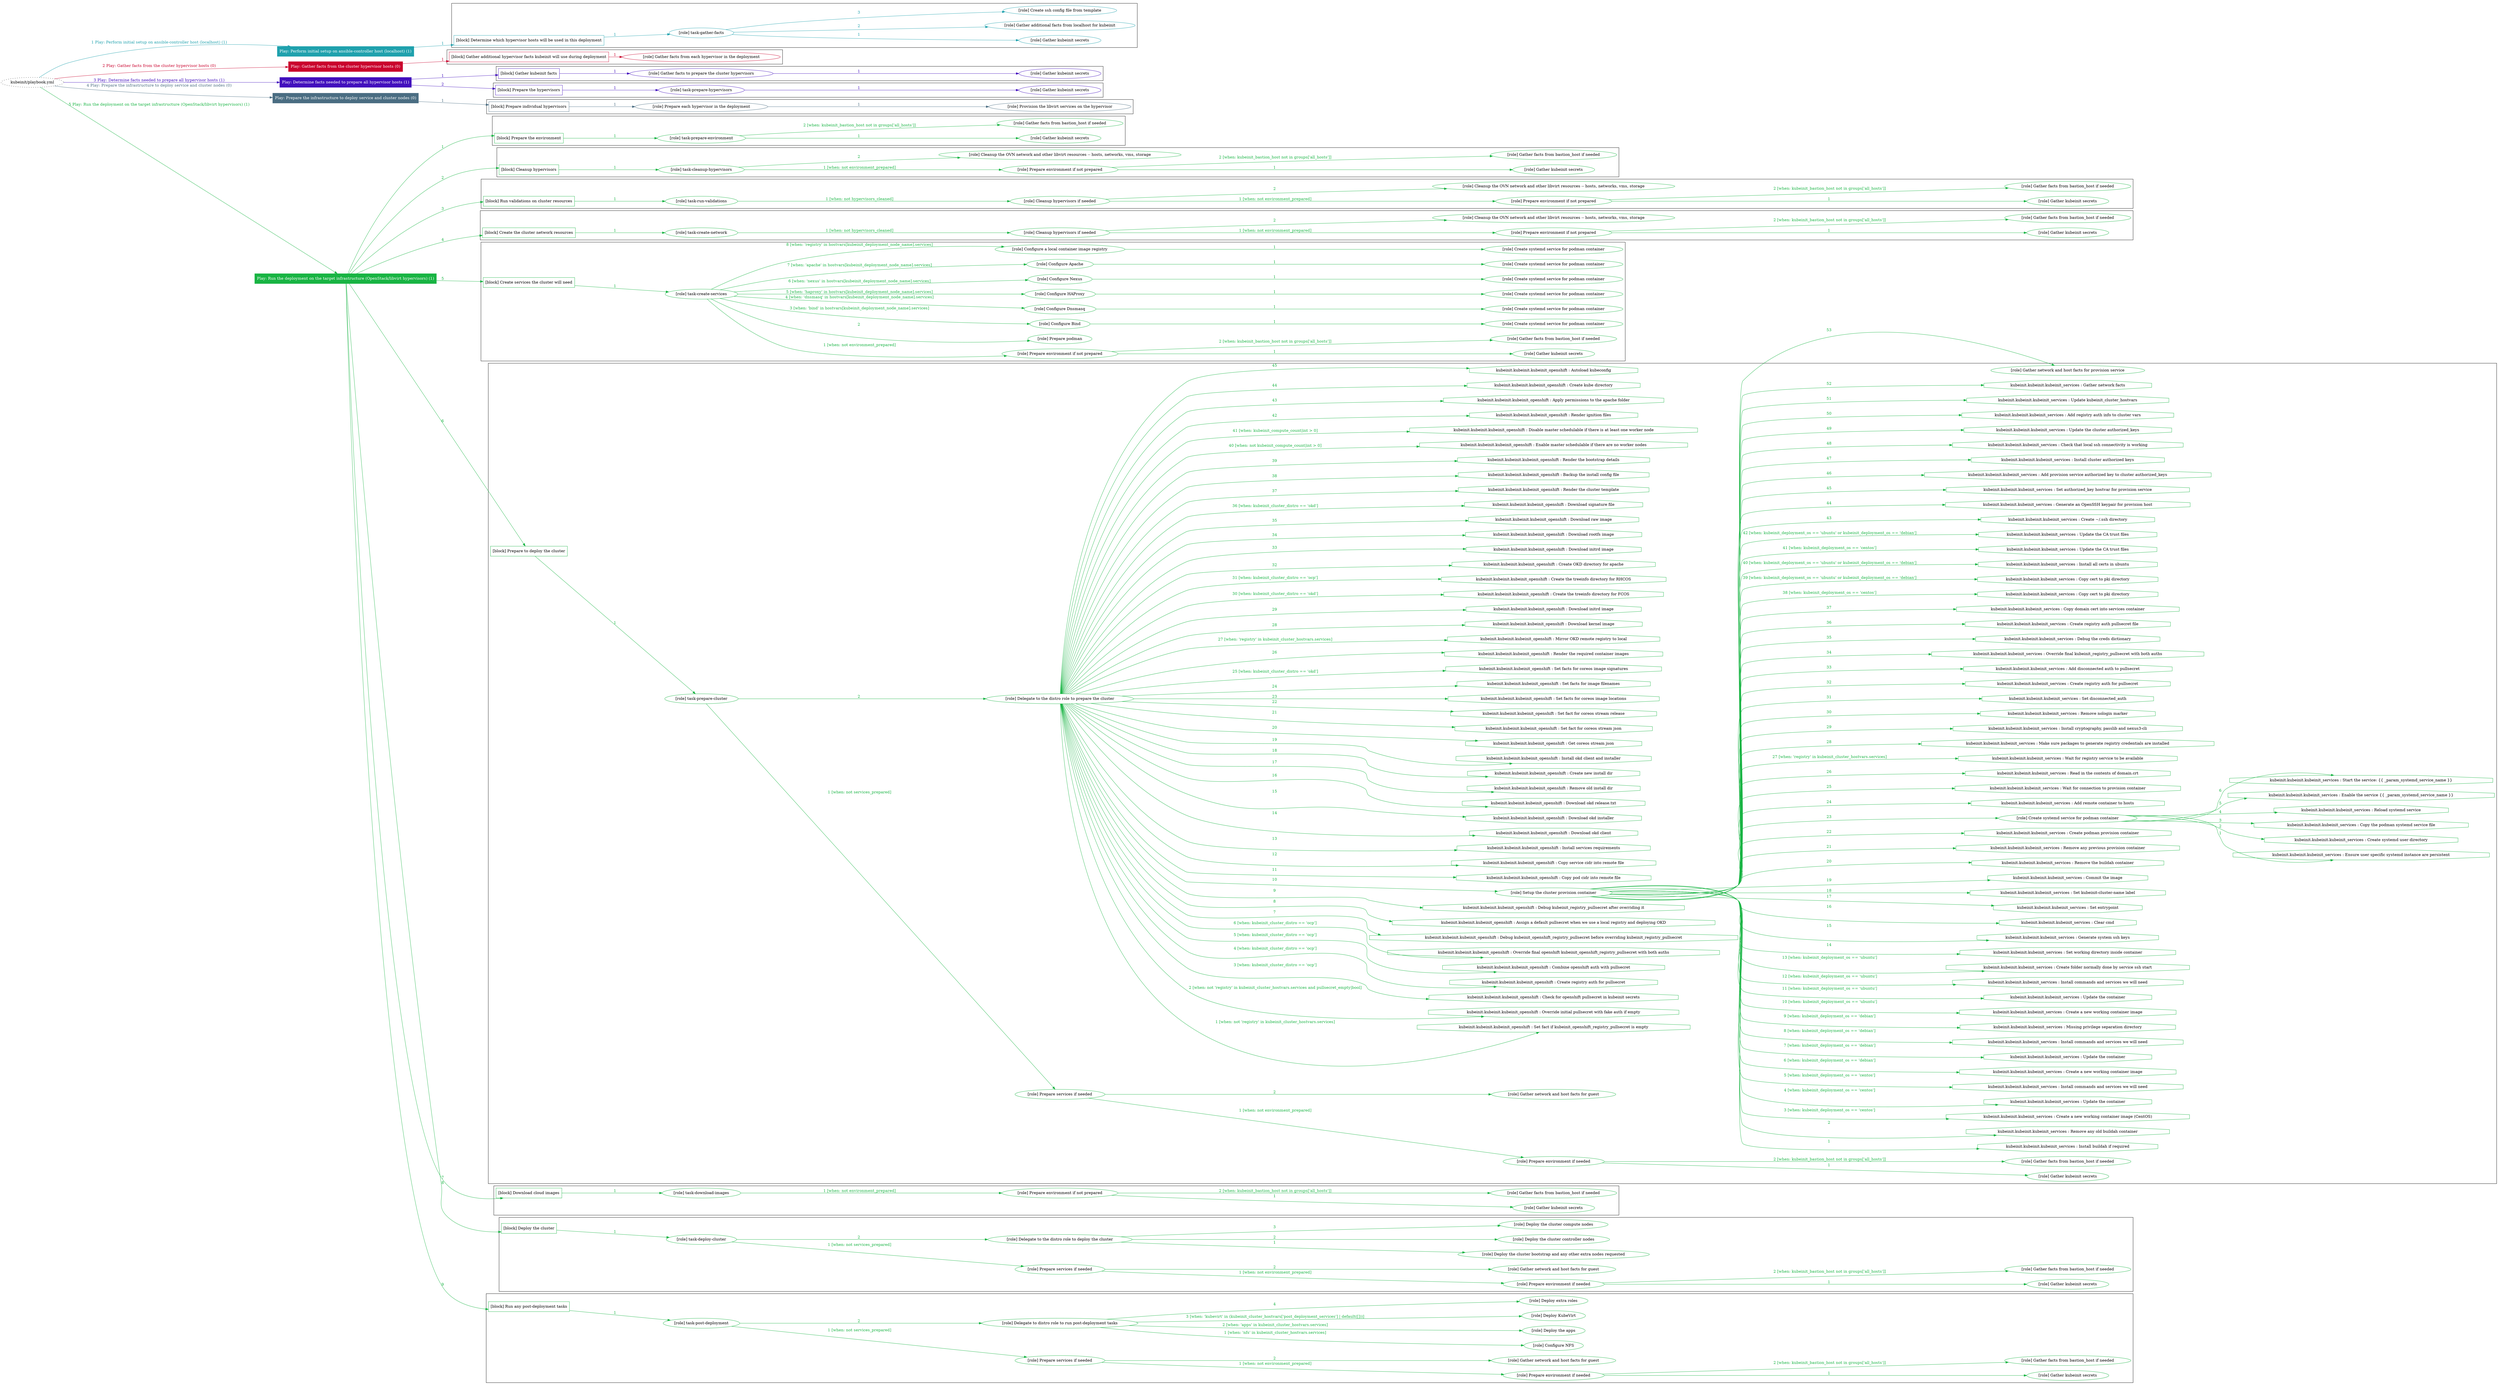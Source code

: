 digraph {
	graph [concentrate=true ordering=in rankdir=LR ratio=fill]
	edge [esep=5 sep=10]
	"kubeinit/playbook.yml" [URL="/home/runner/work/kubeinit/kubeinit/kubeinit/playbook.yml" id=playbook_4ec14cbd style=dotted]
	"kubeinit/playbook.yml" -> play_948e817c [label="1 Play: Perform initial setup on ansible-controller host (localhost) (1)" color="#1fa1ad" fontcolor="#1fa1ad" id=edge_play_948e817c labeltooltip="1 Play: Perform initial setup on ansible-controller host (localhost) (1)" tooltip="1 Play: Perform initial setup on ansible-controller host (localhost) (1)"]
	subgraph "Play: Perform initial setup on ansible-controller host (localhost) (1)" {
		play_948e817c [label="Play: Perform initial setup on ansible-controller host (localhost) (1)" URL="/home/runner/work/kubeinit/kubeinit/kubeinit/playbook.yml" color="#1fa1ad" fontcolor="#ffffff" id=play_948e817c shape=box style=filled tooltip=localhost]
		play_948e817c -> block_c811467f [label=1 color="#1fa1ad" fontcolor="#1fa1ad" id=edge_block_c811467f labeltooltip=1 tooltip=1]
		subgraph cluster_block_c811467f {
			block_c811467f [label="[block] Determine which hypervisor hosts will be used in this deployment" URL="/home/runner/work/kubeinit/kubeinit/kubeinit/playbook.yml" color="#1fa1ad" id=block_c811467f labeltooltip="Determine which hypervisor hosts will be used in this deployment" shape=box tooltip="Determine which hypervisor hosts will be used in this deployment"]
			block_c811467f -> role_1890bd8f [label="1 " color="#1fa1ad" fontcolor="#1fa1ad" id=edge_role_1890bd8f labeltooltip="1 " tooltip="1 "]
			subgraph "task-gather-facts" {
				role_1890bd8f [label="[role] task-gather-facts" URL="/home/runner/work/kubeinit/kubeinit/kubeinit/playbook.yml" color="#1fa1ad" id=role_1890bd8f tooltip="task-gather-facts"]
				role_1890bd8f -> role_05f31796 [label="1 " color="#1fa1ad" fontcolor="#1fa1ad" id=edge_role_05f31796 labeltooltip="1 " tooltip="1 "]
				subgraph "Gather kubeinit secrets" {
					role_05f31796 [label="[role] Gather kubeinit secrets" URL="/home/runner/.ansible/collections/ansible_collections/kubeinit/kubeinit/roles/kubeinit_prepare/tasks/build_hypervisors_group.yml" color="#1fa1ad" id=role_05f31796 tooltip="Gather kubeinit secrets"]
				}
				role_1890bd8f -> role_ddd55168 [label="2 " color="#1fa1ad" fontcolor="#1fa1ad" id=edge_role_ddd55168 labeltooltip="2 " tooltip="2 "]
				subgraph "Gather additional facts from localhost for kubeinit" {
					role_ddd55168 [label="[role] Gather additional facts from localhost for kubeinit" URL="/home/runner/.ansible/collections/ansible_collections/kubeinit/kubeinit/roles/kubeinit_prepare/tasks/build_hypervisors_group.yml" color="#1fa1ad" id=role_ddd55168 tooltip="Gather additional facts from localhost for kubeinit"]
				}
				role_1890bd8f -> role_6032e024 [label="3 " color="#1fa1ad" fontcolor="#1fa1ad" id=edge_role_6032e024 labeltooltip="3 " tooltip="3 "]
				subgraph "Create ssh config file from template" {
					role_6032e024 [label="[role] Create ssh config file from template" URL="/home/runner/.ansible/collections/ansible_collections/kubeinit/kubeinit/roles/kubeinit_prepare/tasks/build_hypervisors_group.yml" color="#1fa1ad" id=role_6032e024 tooltip="Create ssh config file from template"]
				}
			}
		}
	}
	"kubeinit/playbook.yml" -> play_16bb38be [label="2 Play: Gather facts from the cluster hypervisor hosts (0)" color="#ca022d" fontcolor="#ca022d" id=edge_play_16bb38be labeltooltip="2 Play: Gather facts from the cluster hypervisor hosts (0)" tooltip="2 Play: Gather facts from the cluster hypervisor hosts (0)"]
	subgraph "Play: Gather facts from the cluster hypervisor hosts (0)" {
		play_16bb38be [label="Play: Gather facts from the cluster hypervisor hosts (0)" URL="/home/runner/work/kubeinit/kubeinit/kubeinit/playbook.yml" color="#ca022d" fontcolor="#ffffff" id=play_16bb38be shape=box style=filled tooltip="Play: Gather facts from the cluster hypervisor hosts (0)"]
		play_16bb38be -> block_6102ce24 [label=1 color="#ca022d" fontcolor="#ca022d" id=edge_block_6102ce24 labeltooltip=1 tooltip=1]
		subgraph cluster_block_6102ce24 {
			block_6102ce24 [label="[block] Gather additional hypervisor facts kubeinit will use during deployment" URL="/home/runner/work/kubeinit/kubeinit/kubeinit/playbook.yml" color="#ca022d" id=block_6102ce24 labeltooltip="Gather additional hypervisor facts kubeinit will use during deployment" shape=box tooltip="Gather additional hypervisor facts kubeinit will use during deployment"]
			block_6102ce24 -> role_d0488ad4 [label="1 " color="#ca022d" fontcolor="#ca022d" id=edge_role_d0488ad4 labeltooltip="1 " tooltip="1 "]
			subgraph "Gather facts from each hypervisor in the deployment" {
				role_d0488ad4 [label="[role] Gather facts from each hypervisor in the deployment" URL="/home/runner/work/kubeinit/kubeinit/kubeinit/playbook.yml" color="#ca022d" id=role_d0488ad4 tooltip="Gather facts from each hypervisor in the deployment"]
			}
		}
	}
	"kubeinit/playbook.yml" -> play_fa63fb98 [label="3 Play: Determine facts needed to prepare all hypervisor hosts (1)" color="#420fbd" fontcolor="#420fbd" id=edge_play_fa63fb98 labeltooltip="3 Play: Determine facts needed to prepare all hypervisor hosts (1)" tooltip="3 Play: Determine facts needed to prepare all hypervisor hosts (1)"]
	subgraph "Play: Determine facts needed to prepare all hypervisor hosts (1)" {
		play_fa63fb98 [label="Play: Determine facts needed to prepare all hypervisor hosts (1)" URL="/home/runner/work/kubeinit/kubeinit/kubeinit/playbook.yml" color="#420fbd" fontcolor="#ffffff" id=play_fa63fb98 shape=box style=filled tooltip=localhost]
		play_fa63fb98 -> block_be457ccc [label=1 color="#420fbd" fontcolor="#420fbd" id=edge_block_be457ccc labeltooltip=1 tooltip=1]
		subgraph cluster_block_be457ccc {
			block_be457ccc [label="[block] Gather kubeinit facts" URL="/home/runner/work/kubeinit/kubeinit/kubeinit/playbook.yml" color="#420fbd" id=block_be457ccc labeltooltip="Gather kubeinit facts" shape=box tooltip="Gather kubeinit facts"]
			block_be457ccc -> role_8081fd71 [label="1 " color="#420fbd" fontcolor="#420fbd" id=edge_role_8081fd71 labeltooltip="1 " tooltip="1 "]
			subgraph "Gather facts to prepare the cluster hypervisors" {
				role_8081fd71 [label="[role] Gather facts to prepare the cluster hypervisors" URL="/home/runner/work/kubeinit/kubeinit/kubeinit/playbook.yml" color="#420fbd" id=role_8081fd71 tooltip="Gather facts to prepare the cluster hypervisors"]
				role_8081fd71 -> role_89785a5e [label="1 " color="#420fbd" fontcolor="#420fbd" id=edge_role_89785a5e labeltooltip="1 " tooltip="1 "]
				subgraph "Gather kubeinit secrets" {
					role_89785a5e [label="[role] Gather kubeinit secrets" URL="/home/runner/.ansible/collections/ansible_collections/kubeinit/kubeinit/roles/kubeinit_prepare/tasks/gather_kubeinit_facts.yml" color="#420fbd" id=role_89785a5e tooltip="Gather kubeinit secrets"]
				}
			}
		}
		play_fa63fb98 -> block_ab567758 [label=2 color="#420fbd" fontcolor="#420fbd" id=edge_block_ab567758 labeltooltip=2 tooltip=2]
		subgraph cluster_block_ab567758 {
			block_ab567758 [label="[block] Prepare the hypervisors" URL="/home/runner/work/kubeinit/kubeinit/kubeinit/playbook.yml" color="#420fbd" id=block_ab567758 labeltooltip="Prepare the hypervisors" shape=box tooltip="Prepare the hypervisors"]
			block_ab567758 -> role_f1783a26 [label="1 " color="#420fbd" fontcolor="#420fbd" id=edge_role_f1783a26 labeltooltip="1 " tooltip="1 "]
			subgraph "task-prepare-hypervisors" {
				role_f1783a26 [label="[role] task-prepare-hypervisors" URL="/home/runner/work/kubeinit/kubeinit/kubeinit/playbook.yml" color="#420fbd" id=role_f1783a26 tooltip="task-prepare-hypervisors"]
				role_f1783a26 -> role_ce2f2d5c [label="1 " color="#420fbd" fontcolor="#420fbd" id=edge_role_ce2f2d5c labeltooltip="1 " tooltip="1 "]
				subgraph "Gather kubeinit secrets" {
					role_ce2f2d5c [label="[role] Gather kubeinit secrets" URL="/home/runner/.ansible/collections/ansible_collections/kubeinit/kubeinit/roles/kubeinit_prepare/tasks/gather_kubeinit_facts.yml" color="#420fbd" id=role_ce2f2d5c tooltip="Gather kubeinit secrets"]
				}
			}
		}
	}
	"kubeinit/playbook.yml" -> play_8fdf64c3 [label="4 Play: Prepare the infrastructure to deploy service and cluster nodes (0)" color="#4a6d82" fontcolor="#4a6d82" id=edge_play_8fdf64c3 labeltooltip="4 Play: Prepare the infrastructure to deploy service and cluster nodes (0)" tooltip="4 Play: Prepare the infrastructure to deploy service and cluster nodes (0)"]
	subgraph "Play: Prepare the infrastructure to deploy service and cluster nodes (0)" {
		play_8fdf64c3 [label="Play: Prepare the infrastructure to deploy service and cluster nodes (0)" URL="/home/runner/work/kubeinit/kubeinit/kubeinit/playbook.yml" color="#4a6d82" fontcolor="#ffffff" id=play_8fdf64c3 shape=box style=filled tooltip="Play: Prepare the infrastructure to deploy service and cluster nodes (0)"]
		play_8fdf64c3 -> block_727410ec [label=1 color="#4a6d82" fontcolor="#4a6d82" id=edge_block_727410ec labeltooltip=1 tooltip=1]
		subgraph cluster_block_727410ec {
			block_727410ec [label="[block] Prepare individual hypervisors" URL="/home/runner/work/kubeinit/kubeinit/kubeinit/playbook.yml" color="#4a6d82" id=block_727410ec labeltooltip="Prepare individual hypervisors" shape=box tooltip="Prepare individual hypervisors"]
			block_727410ec -> role_3c19820f [label="1 " color="#4a6d82" fontcolor="#4a6d82" id=edge_role_3c19820f labeltooltip="1 " tooltip="1 "]
			subgraph "Prepare each hypervisor in the deployment" {
				role_3c19820f [label="[role] Prepare each hypervisor in the deployment" URL="/home/runner/work/kubeinit/kubeinit/kubeinit/playbook.yml" color="#4a6d82" id=role_3c19820f tooltip="Prepare each hypervisor in the deployment"]
				role_3c19820f -> role_bb63f7ef [label="1 " color="#4a6d82" fontcolor="#4a6d82" id=edge_role_bb63f7ef labeltooltip="1 " tooltip="1 "]
				subgraph "Provision the libvirt services on the hypervisor" {
					role_bb63f7ef [label="[role] Provision the libvirt services on the hypervisor" URL="/home/runner/.ansible/collections/ansible_collections/kubeinit/kubeinit/roles/kubeinit_prepare/tasks/prepare_hypervisor.yml" color="#4a6d82" id=role_bb63f7ef tooltip="Provision the libvirt services on the hypervisor"]
				}
			}
		}
	}
	"kubeinit/playbook.yml" -> play_f0543e7a [label="5 Play: Run the deployment on the target infrastructure (OpenStack/libvirt hypervisors) (1)" color="#18b443" fontcolor="#18b443" id=edge_play_f0543e7a labeltooltip="5 Play: Run the deployment on the target infrastructure (OpenStack/libvirt hypervisors) (1)" tooltip="5 Play: Run the deployment on the target infrastructure (OpenStack/libvirt hypervisors) (1)"]
	subgraph "Play: Run the deployment on the target infrastructure (OpenStack/libvirt hypervisors) (1)" {
		play_f0543e7a [label="Play: Run the deployment on the target infrastructure (OpenStack/libvirt hypervisors) (1)" URL="/home/runner/work/kubeinit/kubeinit/kubeinit/playbook.yml" color="#18b443" fontcolor="#ffffff" id=play_f0543e7a shape=box style=filled tooltip=localhost]
		play_f0543e7a -> block_89e9a811 [label=1 color="#18b443" fontcolor="#18b443" id=edge_block_89e9a811 labeltooltip=1 tooltip=1]
		subgraph cluster_block_89e9a811 {
			block_89e9a811 [label="[block] Prepare the environment" URL="/home/runner/work/kubeinit/kubeinit/kubeinit/playbook.yml" color="#18b443" id=block_89e9a811 labeltooltip="Prepare the environment" shape=box tooltip="Prepare the environment"]
			block_89e9a811 -> role_5b1752bb [label="1 " color="#18b443" fontcolor="#18b443" id=edge_role_5b1752bb labeltooltip="1 " tooltip="1 "]
			subgraph "task-prepare-environment" {
				role_5b1752bb [label="[role] task-prepare-environment" URL="/home/runner/work/kubeinit/kubeinit/kubeinit/playbook.yml" color="#18b443" id=role_5b1752bb tooltip="task-prepare-environment"]
				role_5b1752bb -> role_63216a34 [label="1 " color="#18b443" fontcolor="#18b443" id=edge_role_63216a34 labeltooltip="1 " tooltip="1 "]
				subgraph "Gather kubeinit secrets" {
					role_63216a34 [label="[role] Gather kubeinit secrets" URL="/home/runner/.ansible/collections/ansible_collections/kubeinit/kubeinit/roles/kubeinit_prepare/tasks/gather_kubeinit_facts.yml" color="#18b443" id=role_63216a34 tooltip="Gather kubeinit secrets"]
				}
				role_5b1752bb -> role_4b0d50b9 [label="2 [when: kubeinit_bastion_host not in groups['all_hosts']]" color="#18b443" fontcolor="#18b443" id=edge_role_4b0d50b9 labeltooltip="2 [when: kubeinit_bastion_host not in groups['all_hosts']]" tooltip="2 [when: kubeinit_bastion_host not in groups['all_hosts']]"]
				subgraph "Gather facts from bastion_host if needed" {
					role_4b0d50b9 [label="[role] Gather facts from bastion_host if needed" URL="/home/runner/.ansible/collections/ansible_collections/kubeinit/kubeinit/roles/kubeinit_prepare/tasks/main.yml" color="#18b443" id=role_4b0d50b9 tooltip="Gather facts from bastion_host if needed"]
				}
			}
		}
		play_f0543e7a -> block_5f822f5e [label=2 color="#18b443" fontcolor="#18b443" id=edge_block_5f822f5e labeltooltip=2 tooltip=2]
		subgraph cluster_block_5f822f5e {
			block_5f822f5e [label="[block] Cleanup hypervisors" URL="/home/runner/work/kubeinit/kubeinit/kubeinit/playbook.yml" color="#18b443" id=block_5f822f5e labeltooltip="Cleanup hypervisors" shape=box tooltip="Cleanup hypervisors"]
			block_5f822f5e -> role_e5ae2644 [label="1 " color="#18b443" fontcolor="#18b443" id=edge_role_e5ae2644 labeltooltip="1 " tooltip="1 "]
			subgraph "task-cleanup-hypervisors" {
				role_e5ae2644 [label="[role] task-cleanup-hypervisors" URL="/home/runner/work/kubeinit/kubeinit/kubeinit/playbook.yml" color="#18b443" id=role_e5ae2644 tooltip="task-cleanup-hypervisors"]
				role_e5ae2644 -> role_5591028d [label="1 [when: not environment_prepared]" color="#18b443" fontcolor="#18b443" id=edge_role_5591028d labeltooltip="1 [when: not environment_prepared]" tooltip="1 [when: not environment_prepared]"]
				subgraph "Prepare environment if not prepared" {
					role_5591028d [label="[role] Prepare environment if not prepared" URL="/home/runner/.ansible/collections/ansible_collections/kubeinit/kubeinit/roles/kubeinit_libvirt/tasks/cleanup_hypervisors.yml" color="#18b443" id=role_5591028d tooltip="Prepare environment if not prepared"]
					role_5591028d -> role_c1d0138a [label="1 " color="#18b443" fontcolor="#18b443" id=edge_role_c1d0138a labeltooltip="1 " tooltip="1 "]
					subgraph "Gather kubeinit secrets" {
						role_c1d0138a [label="[role] Gather kubeinit secrets" URL="/home/runner/.ansible/collections/ansible_collections/kubeinit/kubeinit/roles/kubeinit_prepare/tasks/gather_kubeinit_facts.yml" color="#18b443" id=role_c1d0138a tooltip="Gather kubeinit secrets"]
					}
					role_5591028d -> role_4b95831b [label="2 [when: kubeinit_bastion_host not in groups['all_hosts']]" color="#18b443" fontcolor="#18b443" id=edge_role_4b95831b labeltooltip="2 [when: kubeinit_bastion_host not in groups['all_hosts']]" tooltip="2 [when: kubeinit_bastion_host not in groups['all_hosts']]"]
					subgraph "Gather facts from bastion_host if needed" {
						role_4b95831b [label="[role] Gather facts from bastion_host if needed" URL="/home/runner/.ansible/collections/ansible_collections/kubeinit/kubeinit/roles/kubeinit_prepare/tasks/main.yml" color="#18b443" id=role_4b95831b tooltip="Gather facts from bastion_host if needed"]
					}
				}
				role_e5ae2644 -> role_c2a1f809 [label="2 " color="#18b443" fontcolor="#18b443" id=edge_role_c2a1f809 labeltooltip="2 " tooltip="2 "]
				subgraph "Cleanup the OVN network and other libvirt resources -- hosts, networks, vms, storage" {
					role_c2a1f809 [label="[role] Cleanup the OVN network and other libvirt resources -- hosts, networks, vms, storage" URL="/home/runner/.ansible/collections/ansible_collections/kubeinit/kubeinit/roles/kubeinit_libvirt/tasks/cleanup_hypervisors.yml" color="#18b443" id=role_c2a1f809 tooltip="Cleanup the OVN network and other libvirt resources -- hosts, networks, vms, storage"]
				}
			}
		}
		play_f0543e7a -> block_703ba86d [label=3 color="#18b443" fontcolor="#18b443" id=edge_block_703ba86d labeltooltip=3 tooltip=3]
		subgraph cluster_block_703ba86d {
			block_703ba86d [label="[block] Run validations on cluster resources" URL="/home/runner/work/kubeinit/kubeinit/kubeinit/playbook.yml" color="#18b443" id=block_703ba86d labeltooltip="Run validations on cluster resources" shape=box tooltip="Run validations on cluster resources"]
			block_703ba86d -> role_2dd2efde [label="1 " color="#18b443" fontcolor="#18b443" id=edge_role_2dd2efde labeltooltip="1 " tooltip="1 "]
			subgraph "task-run-validations" {
				role_2dd2efde [label="[role] task-run-validations" URL="/home/runner/work/kubeinit/kubeinit/kubeinit/playbook.yml" color="#18b443" id=role_2dd2efde tooltip="task-run-validations"]
				role_2dd2efde -> role_ff5fd63a [label="1 [when: not hypervisors_cleaned]" color="#18b443" fontcolor="#18b443" id=edge_role_ff5fd63a labeltooltip="1 [when: not hypervisors_cleaned]" tooltip="1 [when: not hypervisors_cleaned]"]
				subgraph "Cleanup hypervisors if needed" {
					role_ff5fd63a [label="[role] Cleanup hypervisors if needed" URL="/home/runner/.ansible/collections/ansible_collections/kubeinit/kubeinit/roles/kubeinit_validations/tasks/main.yml" color="#18b443" id=role_ff5fd63a tooltip="Cleanup hypervisors if needed"]
					role_ff5fd63a -> role_9fdbe817 [label="1 [when: not environment_prepared]" color="#18b443" fontcolor="#18b443" id=edge_role_9fdbe817 labeltooltip="1 [when: not environment_prepared]" tooltip="1 [when: not environment_prepared]"]
					subgraph "Prepare environment if not prepared" {
						role_9fdbe817 [label="[role] Prepare environment if not prepared" URL="/home/runner/.ansible/collections/ansible_collections/kubeinit/kubeinit/roles/kubeinit_libvirt/tasks/cleanup_hypervisors.yml" color="#18b443" id=role_9fdbe817 tooltip="Prepare environment if not prepared"]
						role_9fdbe817 -> role_87ff665e [label="1 " color="#18b443" fontcolor="#18b443" id=edge_role_87ff665e labeltooltip="1 " tooltip="1 "]
						subgraph "Gather kubeinit secrets" {
							role_87ff665e [label="[role] Gather kubeinit secrets" URL="/home/runner/.ansible/collections/ansible_collections/kubeinit/kubeinit/roles/kubeinit_prepare/tasks/gather_kubeinit_facts.yml" color="#18b443" id=role_87ff665e tooltip="Gather kubeinit secrets"]
						}
						role_9fdbe817 -> role_7f65e4de [label="2 [when: kubeinit_bastion_host not in groups['all_hosts']]" color="#18b443" fontcolor="#18b443" id=edge_role_7f65e4de labeltooltip="2 [when: kubeinit_bastion_host not in groups['all_hosts']]" tooltip="2 [when: kubeinit_bastion_host not in groups['all_hosts']]"]
						subgraph "Gather facts from bastion_host if needed" {
							role_7f65e4de [label="[role] Gather facts from bastion_host if needed" URL="/home/runner/.ansible/collections/ansible_collections/kubeinit/kubeinit/roles/kubeinit_prepare/tasks/main.yml" color="#18b443" id=role_7f65e4de tooltip="Gather facts from bastion_host if needed"]
						}
					}
					role_ff5fd63a -> role_f73e602b [label="2 " color="#18b443" fontcolor="#18b443" id=edge_role_f73e602b labeltooltip="2 " tooltip="2 "]
					subgraph "Cleanup the OVN network and other libvirt resources -- hosts, networks, vms, storage" {
						role_f73e602b [label="[role] Cleanup the OVN network and other libvirt resources -- hosts, networks, vms, storage" URL="/home/runner/.ansible/collections/ansible_collections/kubeinit/kubeinit/roles/kubeinit_libvirt/tasks/cleanup_hypervisors.yml" color="#18b443" id=role_f73e602b tooltip="Cleanup the OVN network and other libvirt resources -- hosts, networks, vms, storage"]
					}
				}
			}
		}
		play_f0543e7a -> block_270c2637 [label=4 color="#18b443" fontcolor="#18b443" id=edge_block_270c2637 labeltooltip=4 tooltip=4]
		subgraph cluster_block_270c2637 {
			block_270c2637 [label="[block] Create the cluster network resources" URL="/home/runner/work/kubeinit/kubeinit/kubeinit/playbook.yml" color="#18b443" id=block_270c2637 labeltooltip="Create the cluster network resources" shape=box tooltip="Create the cluster network resources"]
			block_270c2637 -> role_eb9d8b74 [label="1 " color="#18b443" fontcolor="#18b443" id=edge_role_eb9d8b74 labeltooltip="1 " tooltip="1 "]
			subgraph "task-create-network" {
				role_eb9d8b74 [label="[role] task-create-network" URL="/home/runner/work/kubeinit/kubeinit/kubeinit/playbook.yml" color="#18b443" id=role_eb9d8b74 tooltip="task-create-network"]
				role_eb9d8b74 -> role_c057875c [label="1 [when: not hypervisors_cleaned]" color="#18b443" fontcolor="#18b443" id=edge_role_c057875c labeltooltip="1 [when: not hypervisors_cleaned]" tooltip="1 [when: not hypervisors_cleaned]"]
				subgraph "Cleanup hypervisors if needed" {
					role_c057875c [label="[role] Cleanup hypervisors if needed" URL="/home/runner/.ansible/collections/ansible_collections/kubeinit/kubeinit/roles/kubeinit_libvirt/tasks/create_network.yml" color="#18b443" id=role_c057875c tooltip="Cleanup hypervisors if needed"]
					role_c057875c -> role_60857ac6 [label="1 [when: not environment_prepared]" color="#18b443" fontcolor="#18b443" id=edge_role_60857ac6 labeltooltip="1 [when: not environment_prepared]" tooltip="1 [when: not environment_prepared]"]
					subgraph "Prepare environment if not prepared" {
						role_60857ac6 [label="[role] Prepare environment if not prepared" URL="/home/runner/.ansible/collections/ansible_collections/kubeinit/kubeinit/roles/kubeinit_libvirt/tasks/cleanup_hypervisors.yml" color="#18b443" id=role_60857ac6 tooltip="Prepare environment if not prepared"]
						role_60857ac6 -> role_83ffbd6b [label="1 " color="#18b443" fontcolor="#18b443" id=edge_role_83ffbd6b labeltooltip="1 " tooltip="1 "]
						subgraph "Gather kubeinit secrets" {
							role_83ffbd6b [label="[role] Gather kubeinit secrets" URL="/home/runner/.ansible/collections/ansible_collections/kubeinit/kubeinit/roles/kubeinit_prepare/tasks/gather_kubeinit_facts.yml" color="#18b443" id=role_83ffbd6b tooltip="Gather kubeinit secrets"]
						}
						role_60857ac6 -> role_38485fe8 [label="2 [when: kubeinit_bastion_host not in groups['all_hosts']]" color="#18b443" fontcolor="#18b443" id=edge_role_38485fe8 labeltooltip="2 [when: kubeinit_bastion_host not in groups['all_hosts']]" tooltip="2 [when: kubeinit_bastion_host not in groups['all_hosts']]"]
						subgraph "Gather facts from bastion_host if needed" {
							role_38485fe8 [label="[role] Gather facts from bastion_host if needed" URL="/home/runner/.ansible/collections/ansible_collections/kubeinit/kubeinit/roles/kubeinit_prepare/tasks/main.yml" color="#18b443" id=role_38485fe8 tooltip="Gather facts from bastion_host if needed"]
						}
					}
					role_c057875c -> role_82843982 [label="2 " color="#18b443" fontcolor="#18b443" id=edge_role_82843982 labeltooltip="2 " tooltip="2 "]
					subgraph "Cleanup the OVN network and other libvirt resources -- hosts, networks, vms, storage" {
						role_82843982 [label="[role] Cleanup the OVN network and other libvirt resources -- hosts, networks, vms, storage" URL="/home/runner/.ansible/collections/ansible_collections/kubeinit/kubeinit/roles/kubeinit_libvirt/tasks/cleanup_hypervisors.yml" color="#18b443" id=role_82843982 tooltip="Cleanup the OVN network and other libvirt resources -- hosts, networks, vms, storage"]
					}
				}
			}
		}
		play_f0543e7a -> block_b4d19d82 [label=5 color="#18b443" fontcolor="#18b443" id=edge_block_b4d19d82 labeltooltip=5 tooltip=5]
		subgraph cluster_block_b4d19d82 {
			block_b4d19d82 [label="[block] Create services the cluster will need" URL="/home/runner/work/kubeinit/kubeinit/kubeinit/playbook.yml" color="#18b443" id=block_b4d19d82 labeltooltip="Create services the cluster will need" shape=box tooltip="Create services the cluster will need"]
			block_b4d19d82 -> role_c3bbd21c [label="1 " color="#18b443" fontcolor="#18b443" id=edge_role_c3bbd21c labeltooltip="1 " tooltip="1 "]
			subgraph "task-create-services" {
				role_c3bbd21c [label="[role] task-create-services" URL="/home/runner/work/kubeinit/kubeinit/kubeinit/playbook.yml" color="#18b443" id=role_c3bbd21c tooltip="task-create-services"]
				role_c3bbd21c -> role_26e94e56 [label="1 [when: not environment_prepared]" color="#18b443" fontcolor="#18b443" id=edge_role_26e94e56 labeltooltip="1 [when: not environment_prepared]" tooltip="1 [when: not environment_prepared]"]
				subgraph "Prepare environment if not prepared" {
					role_26e94e56 [label="[role] Prepare environment if not prepared" URL="/home/runner/.ansible/collections/ansible_collections/kubeinit/kubeinit/roles/kubeinit_services/tasks/main.yml" color="#18b443" id=role_26e94e56 tooltip="Prepare environment if not prepared"]
					role_26e94e56 -> role_ace86cea [label="1 " color="#18b443" fontcolor="#18b443" id=edge_role_ace86cea labeltooltip="1 " tooltip="1 "]
					subgraph "Gather kubeinit secrets" {
						role_ace86cea [label="[role] Gather kubeinit secrets" URL="/home/runner/.ansible/collections/ansible_collections/kubeinit/kubeinit/roles/kubeinit_prepare/tasks/gather_kubeinit_facts.yml" color="#18b443" id=role_ace86cea tooltip="Gather kubeinit secrets"]
					}
					role_26e94e56 -> role_99ba83fe [label="2 [when: kubeinit_bastion_host not in groups['all_hosts']]" color="#18b443" fontcolor="#18b443" id=edge_role_99ba83fe labeltooltip="2 [when: kubeinit_bastion_host not in groups['all_hosts']]" tooltip="2 [when: kubeinit_bastion_host not in groups['all_hosts']]"]
					subgraph "Gather facts from bastion_host if needed" {
						role_99ba83fe [label="[role] Gather facts from bastion_host if needed" URL="/home/runner/.ansible/collections/ansible_collections/kubeinit/kubeinit/roles/kubeinit_prepare/tasks/main.yml" color="#18b443" id=role_99ba83fe tooltip="Gather facts from bastion_host if needed"]
					}
				}
				role_c3bbd21c -> role_56b6bed9 [label="2 " color="#18b443" fontcolor="#18b443" id=edge_role_56b6bed9 labeltooltip="2 " tooltip="2 "]
				subgraph "Prepare podman" {
					role_56b6bed9 [label="[role] Prepare podman" URL="/home/runner/.ansible/collections/ansible_collections/kubeinit/kubeinit/roles/kubeinit_services/tasks/00_create_service_pod.yml" color="#18b443" id=role_56b6bed9 tooltip="Prepare podman"]
				}
				role_c3bbd21c -> role_6086e2a3 [label="3 [when: 'bind' in hostvars[kubeinit_deployment_node_name].services]" color="#18b443" fontcolor="#18b443" id=edge_role_6086e2a3 labeltooltip="3 [when: 'bind' in hostvars[kubeinit_deployment_node_name].services]" tooltip="3 [when: 'bind' in hostvars[kubeinit_deployment_node_name].services]"]
				subgraph "Configure Bind" {
					role_6086e2a3 [label="[role] Configure Bind" URL="/home/runner/.ansible/collections/ansible_collections/kubeinit/kubeinit/roles/kubeinit_services/tasks/start_services_containers.yml" color="#18b443" id=role_6086e2a3 tooltip="Configure Bind"]
					role_6086e2a3 -> role_27e88b44 [label="1 " color="#18b443" fontcolor="#18b443" id=edge_role_27e88b44 labeltooltip="1 " tooltip="1 "]
					subgraph "Create systemd service for podman container" {
						role_27e88b44 [label="[role] Create systemd service for podman container" URL="/home/runner/.ansible/collections/ansible_collections/kubeinit/kubeinit/roles/kubeinit_bind/tasks/main.yml" color="#18b443" id=role_27e88b44 tooltip="Create systemd service for podman container"]
					}
				}
				role_c3bbd21c -> role_ffc51b21 [label="4 [when: 'dnsmasq' in hostvars[kubeinit_deployment_node_name].services]" color="#18b443" fontcolor="#18b443" id=edge_role_ffc51b21 labeltooltip="4 [when: 'dnsmasq' in hostvars[kubeinit_deployment_node_name].services]" tooltip="4 [when: 'dnsmasq' in hostvars[kubeinit_deployment_node_name].services]"]
				subgraph "Configure Dnsmasq" {
					role_ffc51b21 [label="[role] Configure Dnsmasq" URL="/home/runner/.ansible/collections/ansible_collections/kubeinit/kubeinit/roles/kubeinit_services/tasks/start_services_containers.yml" color="#18b443" id=role_ffc51b21 tooltip="Configure Dnsmasq"]
					role_ffc51b21 -> role_a89c1761 [label="1 " color="#18b443" fontcolor="#18b443" id=edge_role_a89c1761 labeltooltip="1 " tooltip="1 "]
					subgraph "Create systemd service for podman container" {
						role_a89c1761 [label="[role] Create systemd service for podman container" URL="/home/runner/.ansible/collections/ansible_collections/kubeinit/kubeinit/roles/kubeinit_dnsmasq/tasks/main.yml" color="#18b443" id=role_a89c1761 tooltip="Create systemd service for podman container"]
					}
				}
				role_c3bbd21c -> role_ceb85f4a [label="5 [when: 'haproxy' in hostvars[kubeinit_deployment_node_name].services]" color="#18b443" fontcolor="#18b443" id=edge_role_ceb85f4a labeltooltip="5 [when: 'haproxy' in hostvars[kubeinit_deployment_node_name].services]" tooltip="5 [when: 'haproxy' in hostvars[kubeinit_deployment_node_name].services]"]
				subgraph "Configure HAProxy" {
					role_ceb85f4a [label="[role] Configure HAProxy" URL="/home/runner/.ansible/collections/ansible_collections/kubeinit/kubeinit/roles/kubeinit_services/tasks/start_services_containers.yml" color="#18b443" id=role_ceb85f4a tooltip="Configure HAProxy"]
					role_ceb85f4a -> role_164b024a [label="1 " color="#18b443" fontcolor="#18b443" id=edge_role_164b024a labeltooltip="1 " tooltip="1 "]
					subgraph "Create systemd service for podman container" {
						role_164b024a [label="[role] Create systemd service for podman container" URL="/home/runner/.ansible/collections/ansible_collections/kubeinit/kubeinit/roles/kubeinit_haproxy/tasks/main.yml" color="#18b443" id=role_164b024a tooltip="Create systemd service for podman container"]
					}
				}
				role_c3bbd21c -> role_5e3c6f1e [label="6 [when: 'nexus' in hostvars[kubeinit_deployment_node_name].services]" color="#18b443" fontcolor="#18b443" id=edge_role_5e3c6f1e labeltooltip="6 [when: 'nexus' in hostvars[kubeinit_deployment_node_name].services]" tooltip="6 [when: 'nexus' in hostvars[kubeinit_deployment_node_name].services]"]
				subgraph "Configure Nexus" {
					role_5e3c6f1e [label="[role] Configure Nexus" URL="/home/runner/.ansible/collections/ansible_collections/kubeinit/kubeinit/roles/kubeinit_services/tasks/start_services_containers.yml" color="#18b443" id=role_5e3c6f1e tooltip="Configure Nexus"]
					role_5e3c6f1e -> role_1ffc297f [label="1 " color="#18b443" fontcolor="#18b443" id=edge_role_1ffc297f labeltooltip="1 " tooltip="1 "]
					subgraph "Create systemd service for podman container" {
						role_1ffc297f [label="[role] Create systemd service for podman container" URL="/home/runner/.ansible/collections/ansible_collections/kubeinit/kubeinit/roles/kubeinit_nexus/tasks/main.yml" color="#18b443" id=role_1ffc297f tooltip="Create systemd service for podman container"]
					}
				}
				role_c3bbd21c -> role_7d67a006 [label="7 [when: 'apache' in hostvars[kubeinit_deployment_node_name].services]" color="#18b443" fontcolor="#18b443" id=edge_role_7d67a006 labeltooltip="7 [when: 'apache' in hostvars[kubeinit_deployment_node_name].services]" tooltip="7 [when: 'apache' in hostvars[kubeinit_deployment_node_name].services]"]
				subgraph "Configure Apache" {
					role_7d67a006 [label="[role] Configure Apache" URL="/home/runner/.ansible/collections/ansible_collections/kubeinit/kubeinit/roles/kubeinit_services/tasks/start_services_containers.yml" color="#18b443" id=role_7d67a006 tooltip="Configure Apache"]
					role_7d67a006 -> role_0c0c5ac5 [label="1 " color="#18b443" fontcolor="#18b443" id=edge_role_0c0c5ac5 labeltooltip="1 " tooltip="1 "]
					subgraph "Create systemd service for podman container" {
						role_0c0c5ac5 [label="[role] Create systemd service for podman container" URL="/home/runner/.ansible/collections/ansible_collections/kubeinit/kubeinit/roles/kubeinit_apache/tasks/main.yml" color="#18b443" id=role_0c0c5ac5 tooltip="Create systemd service for podman container"]
					}
				}
				role_c3bbd21c -> role_6a9811fa [label="8 [when: 'registry' in hostvars[kubeinit_deployment_node_name].services]" color="#18b443" fontcolor="#18b443" id=edge_role_6a9811fa labeltooltip="8 [when: 'registry' in hostvars[kubeinit_deployment_node_name].services]" tooltip="8 [when: 'registry' in hostvars[kubeinit_deployment_node_name].services]"]
				subgraph "Configure a local container image registry" {
					role_6a9811fa [label="[role] Configure a local container image registry" URL="/home/runner/.ansible/collections/ansible_collections/kubeinit/kubeinit/roles/kubeinit_services/tasks/start_services_containers.yml" color="#18b443" id=role_6a9811fa tooltip="Configure a local container image registry"]
					role_6a9811fa -> role_65c4f1f2 [label="1 " color="#18b443" fontcolor="#18b443" id=edge_role_65c4f1f2 labeltooltip="1 " tooltip="1 "]
					subgraph "Create systemd service for podman container" {
						role_65c4f1f2 [label="[role] Create systemd service for podman container" URL="/home/runner/.ansible/collections/ansible_collections/kubeinit/kubeinit/roles/kubeinit_registry/tasks/main.yml" color="#18b443" id=role_65c4f1f2 tooltip="Create systemd service for podman container"]
					}
				}
			}
		}
		play_f0543e7a -> block_a99a635b [label=6 color="#18b443" fontcolor="#18b443" id=edge_block_a99a635b labeltooltip=6 tooltip=6]
		subgraph cluster_block_a99a635b {
			block_a99a635b [label="[block] Prepare to deploy the cluster" URL="/home/runner/work/kubeinit/kubeinit/kubeinit/playbook.yml" color="#18b443" id=block_a99a635b labeltooltip="Prepare to deploy the cluster" shape=box tooltip="Prepare to deploy the cluster"]
			block_a99a635b -> role_036172ef [label="1 " color="#18b443" fontcolor="#18b443" id=edge_role_036172ef labeltooltip="1 " tooltip="1 "]
			subgraph "task-prepare-cluster" {
				role_036172ef [label="[role] task-prepare-cluster" URL="/home/runner/work/kubeinit/kubeinit/kubeinit/playbook.yml" color="#18b443" id=role_036172ef tooltip="task-prepare-cluster"]
				role_036172ef -> role_893f98ed [label="1 [when: not services_prepared]" color="#18b443" fontcolor="#18b443" id=edge_role_893f98ed labeltooltip="1 [when: not services_prepared]" tooltip="1 [when: not services_prepared]"]
				subgraph "Prepare services if needed" {
					role_893f98ed [label="[role] Prepare services if needed" URL="/home/runner/.ansible/collections/ansible_collections/kubeinit/kubeinit/roles/kubeinit_prepare/tasks/prepare_cluster.yml" color="#18b443" id=role_893f98ed tooltip="Prepare services if needed"]
					role_893f98ed -> role_09045547 [label="1 [when: not environment_prepared]" color="#18b443" fontcolor="#18b443" id=edge_role_09045547 labeltooltip="1 [when: not environment_prepared]" tooltip="1 [when: not environment_prepared]"]
					subgraph "Prepare environment if needed" {
						role_09045547 [label="[role] Prepare environment if needed" URL="/home/runner/.ansible/collections/ansible_collections/kubeinit/kubeinit/roles/kubeinit_services/tasks/prepare_services.yml" color="#18b443" id=role_09045547 tooltip="Prepare environment if needed"]
						role_09045547 -> role_e40228ea [label="1 " color="#18b443" fontcolor="#18b443" id=edge_role_e40228ea labeltooltip="1 " tooltip="1 "]
						subgraph "Gather kubeinit secrets" {
							role_e40228ea [label="[role] Gather kubeinit secrets" URL="/home/runner/.ansible/collections/ansible_collections/kubeinit/kubeinit/roles/kubeinit_prepare/tasks/gather_kubeinit_facts.yml" color="#18b443" id=role_e40228ea tooltip="Gather kubeinit secrets"]
						}
						role_09045547 -> role_da23e8f7 [label="2 [when: kubeinit_bastion_host not in groups['all_hosts']]" color="#18b443" fontcolor="#18b443" id=edge_role_da23e8f7 labeltooltip="2 [when: kubeinit_bastion_host not in groups['all_hosts']]" tooltip="2 [when: kubeinit_bastion_host not in groups['all_hosts']]"]
						subgraph "Gather facts from bastion_host if needed" {
							role_da23e8f7 [label="[role] Gather facts from bastion_host if needed" URL="/home/runner/.ansible/collections/ansible_collections/kubeinit/kubeinit/roles/kubeinit_prepare/tasks/main.yml" color="#18b443" id=role_da23e8f7 tooltip="Gather facts from bastion_host if needed"]
						}
					}
					role_893f98ed -> role_9e966753 [label="2 " color="#18b443" fontcolor="#18b443" id=edge_role_9e966753 labeltooltip="2 " tooltip="2 "]
					subgraph "Gather network and host facts for guest" {
						role_9e966753 [label="[role] Gather network and host facts for guest" URL="/home/runner/.ansible/collections/ansible_collections/kubeinit/kubeinit/roles/kubeinit_services/tasks/prepare_services.yml" color="#18b443" id=role_9e966753 tooltip="Gather network and host facts for guest"]
					}
				}
				role_036172ef -> role_d6b5913f [label="2 " color="#18b443" fontcolor="#18b443" id=edge_role_d6b5913f labeltooltip="2 " tooltip="2 "]
				subgraph "Delegate to the distro role to prepare the cluster" {
					role_d6b5913f [label="[role] Delegate to the distro role to prepare the cluster" URL="/home/runner/.ansible/collections/ansible_collections/kubeinit/kubeinit/roles/kubeinit_prepare/tasks/prepare_cluster.yml" color="#18b443" id=role_d6b5913f tooltip="Delegate to the distro role to prepare the cluster"]
					task_439d2b16 [label="kubeinit.kubeinit.kubeinit_openshift : Set fact if kubeinit_openshift_registry_pullsecret is empty" URL="/home/runner/.ansible/collections/ansible_collections/kubeinit/kubeinit/roles/kubeinit_openshift/tasks/prepare_cluster.yml" color="#18b443" id=task_439d2b16 shape=octagon tooltip="kubeinit.kubeinit.kubeinit_openshift : Set fact if kubeinit_openshift_registry_pullsecret is empty"]
					role_d6b5913f -> task_439d2b16 [label="1 [when: not 'registry' in kubeinit_cluster_hostvars.services]" color="#18b443" fontcolor="#18b443" id=edge_task_439d2b16 labeltooltip="1 [when: not 'registry' in kubeinit_cluster_hostvars.services]" tooltip="1 [when: not 'registry' in kubeinit_cluster_hostvars.services]"]
					task_4e9dbd8b [label="kubeinit.kubeinit.kubeinit_openshift : Override initial pullsecret with fake auth if empty" URL="/home/runner/.ansible/collections/ansible_collections/kubeinit/kubeinit/roles/kubeinit_openshift/tasks/prepare_cluster.yml" color="#18b443" id=task_4e9dbd8b shape=octagon tooltip="kubeinit.kubeinit.kubeinit_openshift : Override initial pullsecret with fake auth if empty"]
					role_d6b5913f -> task_4e9dbd8b [label="2 [when: not 'registry' in kubeinit_cluster_hostvars.services and pullsecret_empty|bool]" color="#18b443" fontcolor="#18b443" id=edge_task_4e9dbd8b labeltooltip="2 [when: not 'registry' in kubeinit_cluster_hostvars.services and pullsecret_empty|bool]" tooltip="2 [when: not 'registry' in kubeinit_cluster_hostvars.services and pullsecret_empty|bool]"]
					task_57ac16b8 [label="kubeinit.kubeinit.kubeinit_openshift : Check for openshift pullsecret in kubeinit secrets" URL="/home/runner/.ansible/collections/ansible_collections/kubeinit/kubeinit/roles/kubeinit_openshift/tasks/prepare_cluster.yml" color="#18b443" id=task_57ac16b8 shape=octagon tooltip="kubeinit.kubeinit.kubeinit_openshift : Check for openshift pullsecret in kubeinit secrets"]
					role_d6b5913f -> task_57ac16b8 [label="3 [when: kubeinit_cluster_distro == 'ocp']" color="#18b443" fontcolor="#18b443" id=edge_task_57ac16b8 labeltooltip="3 [when: kubeinit_cluster_distro == 'ocp']" tooltip="3 [when: kubeinit_cluster_distro == 'ocp']"]
					task_c4a4375e [label="kubeinit.kubeinit.kubeinit_openshift : Create registry auth for pullsecret" URL="/home/runner/.ansible/collections/ansible_collections/kubeinit/kubeinit/roles/kubeinit_openshift/tasks/prepare_cluster.yml" color="#18b443" id=task_c4a4375e shape=octagon tooltip="kubeinit.kubeinit.kubeinit_openshift : Create registry auth for pullsecret"]
					role_d6b5913f -> task_c4a4375e [label="4 [when: kubeinit_cluster_distro == 'ocp']" color="#18b443" fontcolor="#18b443" id=edge_task_c4a4375e labeltooltip="4 [when: kubeinit_cluster_distro == 'ocp']" tooltip="4 [when: kubeinit_cluster_distro == 'ocp']"]
					task_bae804cd [label="kubeinit.kubeinit.kubeinit_openshift : Combine openshift auth with pullsecret" URL="/home/runner/.ansible/collections/ansible_collections/kubeinit/kubeinit/roles/kubeinit_openshift/tasks/prepare_cluster.yml" color="#18b443" id=task_bae804cd shape=octagon tooltip="kubeinit.kubeinit.kubeinit_openshift : Combine openshift auth with pullsecret"]
					role_d6b5913f -> task_bae804cd [label="5 [when: kubeinit_cluster_distro == 'ocp']" color="#18b443" fontcolor="#18b443" id=edge_task_bae804cd labeltooltip="5 [when: kubeinit_cluster_distro == 'ocp']" tooltip="5 [when: kubeinit_cluster_distro == 'ocp']"]
					task_33d3ed2f [label="kubeinit.kubeinit.kubeinit_openshift : Override final openshift kubeinit_openshift_registry_pullsecret with both auths" URL="/home/runner/.ansible/collections/ansible_collections/kubeinit/kubeinit/roles/kubeinit_openshift/tasks/prepare_cluster.yml" color="#18b443" id=task_33d3ed2f shape=octagon tooltip="kubeinit.kubeinit.kubeinit_openshift : Override final openshift kubeinit_openshift_registry_pullsecret with both auths"]
					role_d6b5913f -> task_33d3ed2f [label="6 [when: kubeinit_cluster_distro == 'ocp']" color="#18b443" fontcolor="#18b443" id=edge_task_33d3ed2f labeltooltip="6 [when: kubeinit_cluster_distro == 'ocp']" tooltip="6 [when: kubeinit_cluster_distro == 'ocp']"]
					task_692eb6d5 [label="kubeinit.kubeinit.kubeinit_openshift : Debug kubeinit_openshift_registry_pullsecret before overriding kubeinit_registry_pullsecret" URL="/home/runner/.ansible/collections/ansible_collections/kubeinit/kubeinit/roles/kubeinit_openshift/tasks/prepare_cluster.yml" color="#18b443" id=task_692eb6d5 shape=octagon tooltip="kubeinit.kubeinit.kubeinit_openshift : Debug kubeinit_openshift_registry_pullsecret before overriding kubeinit_registry_pullsecret"]
					role_d6b5913f -> task_692eb6d5 [label="7 " color="#18b443" fontcolor="#18b443" id=edge_task_692eb6d5 labeltooltip="7 " tooltip="7 "]
					task_1ad0547b [label="kubeinit.kubeinit.kubeinit_openshift : Assign a default pullsecret when we use a local registry and deploying OKD" URL="/home/runner/.ansible/collections/ansible_collections/kubeinit/kubeinit/roles/kubeinit_openshift/tasks/prepare_cluster.yml" color="#18b443" id=task_1ad0547b shape=octagon tooltip="kubeinit.kubeinit.kubeinit_openshift : Assign a default pullsecret when we use a local registry and deploying OKD"]
					role_d6b5913f -> task_1ad0547b [label="8 " color="#18b443" fontcolor="#18b443" id=edge_task_1ad0547b labeltooltip="8 " tooltip="8 "]
					task_6cce546b [label="kubeinit.kubeinit.kubeinit_openshift : Debug kubeinit_registry_pullsecret after overriding it" URL="/home/runner/.ansible/collections/ansible_collections/kubeinit/kubeinit/roles/kubeinit_openshift/tasks/prepare_cluster.yml" color="#18b443" id=task_6cce546b shape=octagon tooltip="kubeinit.kubeinit.kubeinit_openshift : Debug kubeinit_registry_pullsecret after overriding it"]
					role_d6b5913f -> task_6cce546b [label="9 " color="#18b443" fontcolor="#18b443" id=edge_task_6cce546b labeltooltip="9 " tooltip="9 "]
					role_d6b5913f -> role_f987ea7e [label="10 " color="#18b443" fontcolor="#18b443" id=edge_role_f987ea7e labeltooltip="10 " tooltip="10 "]
					subgraph "Setup the cluster provision container" {
						role_f987ea7e [label="[role] Setup the cluster provision container" URL="/home/runner/.ansible/collections/ansible_collections/kubeinit/kubeinit/roles/kubeinit_openshift/tasks/prepare_cluster.yml" color="#18b443" id=role_f987ea7e tooltip="Setup the cluster provision container"]
						task_67bb5492 [label="kubeinit.kubeinit.kubeinit_services : Install buildah if required" URL="/home/runner/.ansible/collections/ansible_collections/kubeinit/kubeinit/roles/kubeinit_services/tasks/create_provision_container.yml" color="#18b443" id=task_67bb5492 shape=octagon tooltip="kubeinit.kubeinit.kubeinit_services : Install buildah if required"]
						role_f987ea7e -> task_67bb5492 [label="1 " color="#18b443" fontcolor="#18b443" id=edge_task_67bb5492 labeltooltip="1 " tooltip="1 "]
						task_9d9b3307 [label="kubeinit.kubeinit.kubeinit_services : Remove any old buildah container" URL="/home/runner/.ansible/collections/ansible_collections/kubeinit/kubeinit/roles/kubeinit_services/tasks/create_provision_container.yml" color="#18b443" id=task_9d9b3307 shape=octagon tooltip="kubeinit.kubeinit.kubeinit_services : Remove any old buildah container"]
						role_f987ea7e -> task_9d9b3307 [label="2 " color="#18b443" fontcolor="#18b443" id=edge_task_9d9b3307 labeltooltip="2 " tooltip="2 "]
						task_ce999de5 [label="kubeinit.kubeinit.kubeinit_services : Create a new working container image (CentOS)" URL="/home/runner/.ansible/collections/ansible_collections/kubeinit/kubeinit/roles/kubeinit_services/tasks/create_provision_container.yml" color="#18b443" id=task_ce999de5 shape=octagon tooltip="kubeinit.kubeinit.kubeinit_services : Create a new working container image (CentOS)"]
						role_f987ea7e -> task_ce999de5 [label="3 [when: kubeinit_deployment_os == 'centos']" color="#18b443" fontcolor="#18b443" id=edge_task_ce999de5 labeltooltip="3 [when: kubeinit_deployment_os == 'centos']" tooltip="3 [when: kubeinit_deployment_os == 'centos']"]
						task_cd911e9c [label="kubeinit.kubeinit.kubeinit_services : Update the container" URL="/home/runner/.ansible/collections/ansible_collections/kubeinit/kubeinit/roles/kubeinit_services/tasks/create_provision_container.yml" color="#18b443" id=task_cd911e9c shape=octagon tooltip="kubeinit.kubeinit.kubeinit_services : Update the container"]
						role_f987ea7e -> task_cd911e9c [label="4 [when: kubeinit_deployment_os == 'centos']" color="#18b443" fontcolor="#18b443" id=edge_task_cd911e9c labeltooltip="4 [when: kubeinit_deployment_os == 'centos']" tooltip="4 [when: kubeinit_deployment_os == 'centos']"]
						task_acb0226b [label="kubeinit.kubeinit.kubeinit_services : Install commands and services we will need" URL="/home/runner/.ansible/collections/ansible_collections/kubeinit/kubeinit/roles/kubeinit_services/tasks/create_provision_container.yml" color="#18b443" id=task_acb0226b shape=octagon tooltip="kubeinit.kubeinit.kubeinit_services : Install commands and services we will need"]
						role_f987ea7e -> task_acb0226b [label="5 [when: kubeinit_deployment_os == 'centos']" color="#18b443" fontcolor="#18b443" id=edge_task_acb0226b labeltooltip="5 [when: kubeinit_deployment_os == 'centos']" tooltip="5 [when: kubeinit_deployment_os == 'centos']"]
						task_77067667 [label="kubeinit.kubeinit.kubeinit_services : Create a new working container image" URL="/home/runner/.ansible/collections/ansible_collections/kubeinit/kubeinit/roles/kubeinit_services/tasks/create_provision_container.yml" color="#18b443" id=task_77067667 shape=octagon tooltip="kubeinit.kubeinit.kubeinit_services : Create a new working container image"]
						role_f987ea7e -> task_77067667 [label="6 [when: kubeinit_deployment_os == 'debian']" color="#18b443" fontcolor="#18b443" id=edge_task_77067667 labeltooltip="6 [when: kubeinit_deployment_os == 'debian']" tooltip="6 [when: kubeinit_deployment_os == 'debian']"]
						task_828b53e8 [label="kubeinit.kubeinit.kubeinit_services : Update the container" URL="/home/runner/.ansible/collections/ansible_collections/kubeinit/kubeinit/roles/kubeinit_services/tasks/create_provision_container.yml" color="#18b443" id=task_828b53e8 shape=octagon tooltip="kubeinit.kubeinit.kubeinit_services : Update the container"]
						role_f987ea7e -> task_828b53e8 [label="7 [when: kubeinit_deployment_os == 'debian']" color="#18b443" fontcolor="#18b443" id=edge_task_828b53e8 labeltooltip="7 [when: kubeinit_deployment_os == 'debian']" tooltip="7 [when: kubeinit_deployment_os == 'debian']"]
						task_72b8d967 [label="kubeinit.kubeinit.kubeinit_services : Install commands and services we will need" URL="/home/runner/.ansible/collections/ansible_collections/kubeinit/kubeinit/roles/kubeinit_services/tasks/create_provision_container.yml" color="#18b443" id=task_72b8d967 shape=octagon tooltip="kubeinit.kubeinit.kubeinit_services : Install commands and services we will need"]
						role_f987ea7e -> task_72b8d967 [label="8 [when: kubeinit_deployment_os == 'debian']" color="#18b443" fontcolor="#18b443" id=edge_task_72b8d967 labeltooltip="8 [when: kubeinit_deployment_os == 'debian']" tooltip="8 [when: kubeinit_deployment_os == 'debian']"]
						task_936a0656 [label="kubeinit.kubeinit.kubeinit_services : Missing privilege separation directory" URL="/home/runner/.ansible/collections/ansible_collections/kubeinit/kubeinit/roles/kubeinit_services/tasks/create_provision_container.yml" color="#18b443" id=task_936a0656 shape=octagon tooltip="kubeinit.kubeinit.kubeinit_services : Missing privilege separation directory"]
						role_f987ea7e -> task_936a0656 [label="9 [when: kubeinit_deployment_os == 'debian']" color="#18b443" fontcolor="#18b443" id=edge_task_936a0656 labeltooltip="9 [when: kubeinit_deployment_os == 'debian']" tooltip="9 [when: kubeinit_deployment_os == 'debian']"]
						task_3a4a61fc [label="kubeinit.kubeinit.kubeinit_services : Create a new working container image" URL="/home/runner/.ansible/collections/ansible_collections/kubeinit/kubeinit/roles/kubeinit_services/tasks/create_provision_container.yml" color="#18b443" id=task_3a4a61fc shape=octagon tooltip="kubeinit.kubeinit.kubeinit_services : Create a new working container image"]
						role_f987ea7e -> task_3a4a61fc [label="10 [when: kubeinit_deployment_os == 'ubuntu']" color="#18b443" fontcolor="#18b443" id=edge_task_3a4a61fc labeltooltip="10 [when: kubeinit_deployment_os == 'ubuntu']" tooltip="10 [when: kubeinit_deployment_os == 'ubuntu']"]
						task_a6f34831 [label="kubeinit.kubeinit.kubeinit_services : Update the container" URL="/home/runner/.ansible/collections/ansible_collections/kubeinit/kubeinit/roles/kubeinit_services/tasks/create_provision_container.yml" color="#18b443" id=task_a6f34831 shape=octagon tooltip="kubeinit.kubeinit.kubeinit_services : Update the container"]
						role_f987ea7e -> task_a6f34831 [label="11 [when: kubeinit_deployment_os == 'ubuntu']" color="#18b443" fontcolor="#18b443" id=edge_task_a6f34831 labeltooltip="11 [when: kubeinit_deployment_os == 'ubuntu']" tooltip="11 [when: kubeinit_deployment_os == 'ubuntu']"]
						task_5d275f39 [label="kubeinit.kubeinit.kubeinit_services : Install commands and services we will need" URL="/home/runner/.ansible/collections/ansible_collections/kubeinit/kubeinit/roles/kubeinit_services/tasks/create_provision_container.yml" color="#18b443" id=task_5d275f39 shape=octagon tooltip="kubeinit.kubeinit.kubeinit_services : Install commands and services we will need"]
						role_f987ea7e -> task_5d275f39 [label="12 [when: kubeinit_deployment_os == 'ubuntu']" color="#18b443" fontcolor="#18b443" id=edge_task_5d275f39 labeltooltip="12 [when: kubeinit_deployment_os == 'ubuntu']" tooltip="12 [when: kubeinit_deployment_os == 'ubuntu']"]
						task_0333d0a8 [label="kubeinit.kubeinit.kubeinit_services : Create folder normally done by service ssh start" URL="/home/runner/.ansible/collections/ansible_collections/kubeinit/kubeinit/roles/kubeinit_services/tasks/create_provision_container.yml" color="#18b443" id=task_0333d0a8 shape=octagon tooltip="kubeinit.kubeinit.kubeinit_services : Create folder normally done by service ssh start"]
						role_f987ea7e -> task_0333d0a8 [label="13 [when: kubeinit_deployment_os == 'ubuntu']" color="#18b443" fontcolor="#18b443" id=edge_task_0333d0a8 labeltooltip="13 [when: kubeinit_deployment_os == 'ubuntu']" tooltip="13 [when: kubeinit_deployment_os == 'ubuntu']"]
						task_ba569328 [label="kubeinit.kubeinit.kubeinit_services : Set working directory inside container" URL="/home/runner/.ansible/collections/ansible_collections/kubeinit/kubeinit/roles/kubeinit_services/tasks/create_provision_container.yml" color="#18b443" id=task_ba569328 shape=octagon tooltip="kubeinit.kubeinit.kubeinit_services : Set working directory inside container"]
						role_f987ea7e -> task_ba569328 [label="14 " color="#18b443" fontcolor="#18b443" id=edge_task_ba569328 labeltooltip="14 " tooltip="14 "]
						task_c658e200 [label="kubeinit.kubeinit.kubeinit_services : Generate system ssh keys" URL="/home/runner/.ansible/collections/ansible_collections/kubeinit/kubeinit/roles/kubeinit_services/tasks/create_provision_container.yml" color="#18b443" id=task_c658e200 shape=octagon tooltip="kubeinit.kubeinit.kubeinit_services : Generate system ssh keys"]
						role_f987ea7e -> task_c658e200 [label="15 " color="#18b443" fontcolor="#18b443" id=edge_task_c658e200 labeltooltip="15 " tooltip="15 "]
						task_0819bbc8 [label="kubeinit.kubeinit.kubeinit_services : Clear cmd" URL="/home/runner/.ansible/collections/ansible_collections/kubeinit/kubeinit/roles/kubeinit_services/tasks/create_provision_container.yml" color="#18b443" id=task_0819bbc8 shape=octagon tooltip="kubeinit.kubeinit.kubeinit_services : Clear cmd"]
						role_f987ea7e -> task_0819bbc8 [label="16 " color="#18b443" fontcolor="#18b443" id=edge_task_0819bbc8 labeltooltip="16 " tooltip="16 "]
						task_f0579d59 [label="kubeinit.kubeinit.kubeinit_services : Set entrypoint" URL="/home/runner/.ansible/collections/ansible_collections/kubeinit/kubeinit/roles/kubeinit_services/tasks/create_provision_container.yml" color="#18b443" id=task_f0579d59 shape=octagon tooltip="kubeinit.kubeinit.kubeinit_services : Set entrypoint"]
						role_f987ea7e -> task_f0579d59 [label="17 " color="#18b443" fontcolor="#18b443" id=edge_task_f0579d59 labeltooltip="17 " tooltip="17 "]
						task_d422abfa [label="kubeinit.kubeinit.kubeinit_services : Set kubeinit-cluster-name label" URL="/home/runner/.ansible/collections/ansible_collections/kubeinit/kubeinit/roles/kubeinit_services/tasks/create_provision_container.yml" color="#18b443" id=task_d422abfa shape=octagon tooltip="kubeinit.kubeinit.kubeinit_services : Set kubeinit-cluster-name label"]
						role_f987ea7e -> task_d422abfa [label="18 " color="#18b443" fontcolor="#18b443" id=edge_task_d422abfa labeltooltip="18 " tooltip="18 "]
						task_8445c82b [label="kubeinit.kubeinit.kubeinit_services : Commit the image" URL="/home/runner/.ansible/collections/ansible_collections/kubeinit/kubeinit/roles/kubeinit_services/tasks/create_provision_container.yml" color="#18b443" id=task_8445c82b shape=octagon tooltip="kubeinit.kubeinit.kubeinit_services : Commit the image"]
						role_f987ea7e -> task_8445c82b [label="19 " color="#18b443" fontcolor="#18b443" id=edge_task_8445c82b labeltooltip="19 " tooltip="19 "]
						task_05248832 [label="kubeinit.kubeinit.kubeinit_services : Remove the buildah container" URL="/home/runner/.ansible/collections/ansible_collections/kubeinit/kubeinit/roles/kubeinit_services/tasks/create_provision_container.yml" color="#18b443" id=task_05248832 shape=octagon tooltip="kubeinit.kubeinit.kubeinit_services : Remove the buildah container"]
						role_f987ea7e -> task_05248832 [label="20 " color="#18b443" fontcolor="#18b443" id=edge_task_05248832 labeltooltip="20 " tooltip="20 "]
						task_9da366e6 [label="kubeinit.kubeinit.kubeinit_services : Remove any previous provision container" URL="/home/runner/.ansible/collections/ansible_collections/kubeinit/kubeinit/roles/kubeinit_services/tasks/create_provision_container.yml" color="#18b443" id=task_9da366e6 shape=octagon tooltip="kubeinit.kubeinit.kubeinit_services : Remove any previous provision container"]
						role_f987ea7e -> task_9da366e6 [label="21 " color="#18b443" fontcolor="#18b443" id=edge_task_9da366e6 labeltooltip="21 " tooltip="21 "]
						task_31d476ee [label="kubeinit.kubeinit.kubeinit_services : Create podman provision container" URL="/home/runner/.ansible/collections/ansible_collections/kubeinit/kubeinit/roles/kubeinit_services/tasks/create_provision_container.yml" color="#18b443" id=task_31d476ee shape=octagon tooltip="kubeinit.kubeinit.kubeinit_services : Create podman provision container"]
						role_f987ea7e -> task_31d476ee [label="22 " color="#18b443" fontcolor="#18b443" id=edge_task_31d476ee labeltooltip="22 " tooltip="22 "]
						role_f987ea7e -> role_81393fdf [label="23 " color="#18b443" fontcolor="#18b443" id=edge_role_81393fdf labeltooltip="23 " tooltip="23 "]
						subgraph "Create systemd service for podman container" {
							role_81393fdf [label="[role] Create systemd service for podman container" URL="/home/runner/.ansible/collections/ansible_collections/kubeinit/kubeinit/roles/kubeinit_services/tasks/create_provision_container.yml" color="#18b443" id=role_81393fdf tooltip="Create systemd service for podman container"]
							task_3e0ac62f [label="kubeinit.kubeinit.kubeinit_services : Ensure user specific systemd instance are persistent" URL="/home/runner/.ansible/collections/ansible_collections/kubeinit/kubeinit/roles/kubeinit_services/tasks/create_managed_service.yml" color="#18b443" id=task_3e0ac62f shape=octagon tooltip="kubeinit.kubeinit.kubeinit_services : Ensure user specific systemd instance are persistent"]
							role_81393fdf -> task_3e0ac62f [label="1 " color="#18b443" fontcolor="#18b443" id=edge_task_3e0ac62f labeltooltip="1 " tooltip="1 "]
							task_9573363d [label="kubeinit.kubeinit.kubeinit_services : Create systemd user directory" URL="/home/runner/.ansible/collections/ansible_collections/kubeinit/kubeinit/roles/kubeinit_services/tasks/create_managed_service.yml" color="#18b443" id=task_9573363d shape=octagon tooltip="kubeinit.kubeinit.kubeinit_services : Create systemd user directory"]
							role_81393fdf -> task_9573363d [label="2 " color="#18b443" fontcolor="#18b443" id=edge_task_9573363d labeltooltip="2 " tooltip="2 "]
							task_38ce5a2b [label="kubeinit.kubeinit.kubeinit_services : Copy the podman systemd service file" URL="/home/runner/.ansible/collections/ansible_collections/kubeinit/kubeinit/roles/kubeinit_services/tasks/create_managed_service.yml" color="#18b443" id=task_38ce5a2b shape=octagon tooltip="kubeinit.kubeinit.kubeinit_services : Copy the podman systemd service file"]
							role_81393fdf -> task_38ce5a2b [label="3 " color="#18b443" fontcolor="#18b443" id=edge_task_38ce5a2b labeltooltip="3 " tooltip="3 "]
							task_cf374f39 [label="kubeinit.kubeinit.kubeinit_services : Reload systemd service" URL="/home/runner/.ansible/collections/ansible_collections/kubeinit/kubeinit/roles/kubeinit_services/tasks/create_managed_service.yml" color="#18b443" id=task_cf374f39 shape=octagon tooltip="kubeinit.kubeinit.kubeinit_services : Reload systemd service"]
							role_81393fdf -> task_cf374f39 [label="4 " color="#18b443" fontcolor="#18b443" id=edge_task_cf374f39 labeltooltip="4 " tooltip="4 "]
							task_f7c1757e [label="kubeinit.kubeinit.kubeinit_services : Enable the service {{ _param_systemd_service_name }}" URL="/home/runner/.ansible/collections/ansible_collections/kubeinit/kubeinit/roles/kubeinit_services/tasks/create_managed_service.yml" color="#18b443" id=task_f7c1757e shape=octagon tooltip="kubeinit.kubeinit.kubeinit_services : Enable the service {{ _param_systemd_service_name }}"]
							role_81393fdf -> task_f7c1757e [label="5 " color="#18b443" fontcolor="#18b443" id=edge_task_f7c1757e labeltooltip="5 " tooltip="5 "]
							task_05e77e96 [label="kubeinit.kubeinit.kubeinit_services : Start the service: {{ _param_systemd_service_name }}" URL="/home/runner/.ansible/collections/ansible_collections/kubeinit/kubeinit/roles/kubeinit_services/tasks/create_managed_service.yml" color="#18b443" id=task_05e77e96 shape=octagon tooltip="kubeinit.kubeinit.kubeinit_services : Start the service: {{ _param_systemd_service_name }}"]
							role_81393fdf -> task_05e77e96 [label="6 " color="#18b443" fontcolor="#18b443" id=edge_task_05e77e96 labeltooltip="6 " tooltip="6 "]
						}
						task_d29e263e [label="kubeinit.kubeinit.kubeinit_services : Add remote container to hosts" URL="/home/runner/.ansible/collections/ansible_collections/kubeinit/kubeinit/roles/kubeinit_services/tasks/create_provision_container.yml" color="#18b443" id=task_d29e263e shape=octagon tooltip="kubeinit.kubeinit.kubeinit_services : Add remote container to hosts"]
						role_f987ea7e -> task_d29e263e [label="24 " color="#18b443" fontcolor="#18b443" id=edge_task_d29e263e labeltooltip="24 " tooltip="24 "]
						task_b4d273a6 [label="kubeinit.kubeinit.kubeinit_services : Wait for connection to provision container" URL="/home/runner/.ansible/collections/ansible_collections/kubeinit/kubeinit/roles/kubeinit_services/tasks/create_provision_container.yml" color="#18b443" id=task_b4d273a6 shape=octagon tooltip="kubeinit.kubeinit.kubeinit_services : Wait for connection to provision container"]
						role_f987ea7e -> task_b4d273a6 [label="25 " color="#18b443" fontcolor="#18b443" id=edge_task_b4d273a6 labeltooltip="25 " tooltip="25 "]
						task_a6818bcc [label="kubeinit.kubeinit.kubeinit_services : Read in the contents of domain.crt" URL="/home/runner/.ansible/collections/ansible_collections/kubeinit/kubeinit/roles/kubeinit_services/tasks/create_provision_container.yml" color="#18b443" id=task_a6818bcc shape=octagon tooltip="kubeinit.kubeinit.kubeinit_services : Read in the contents of domain.crt"]
						role_f987ea7e -> task_a6818bcc [label="26 " color="#18b443" fontcolor="#18b443" id=edge_task_a6818bcc labeltooltip="26 " tooltip="26 "]
						task_d303cea1 [label="kubeinit.kubeinit.kubeinit_services : Wait for registry service to be available" URL="/home/runner/.ansible/collections/ansible_collections/kubeinit/kubeinit/roles/kubeinit_services/tasks/create_provision_container.yml" color="#18b443" id=task_d303cea1 shape=octagon tooltip="kubeinit.kubeinit.kubeinit_services : Wait for registry service to be available"]
						role_f987ea7e -> task_d303cea1 [label="27 [when: 'registry' in kubeinit_cluster_hostvars.services]" color="#18b443" fontcolor="#18b443" id=edge_task_d303cea1 labeltooltip="27 [when: 'registry' in kubeinit_cluster_hostvars.services]" tooltip="27 [when: 'registry' in kubeinit_cluster_hostvars.services]"]
						task_9b1bb354 [label="kubeinit.kubeinit.kubeinit_services : Make sure packages to generate registry credentials are installed" URL="/home/runner/.ansible/collections/ansible_collections/kubeinit/kubeinit/roles/kubeinit_services/tasks/create_provision_container.yml" color="#18b443" id=task_9b1bb354 shape=octagon tooltip="kubeinit.kubeinit.kubeinit_services : Make sure packages to generate registry credentials are installed"]
						role_f987ea7e -> task_9b1bb354 [label="28 " color="#18b443" fontcolor="#18b443" id=edge_task_9b1bb354 labeltooltip="28 " tooltip="28 "]
						task_7a2a077a [label="kubeinit.kubeinit.kubeinit_services : Install cryptography, passlib and nexus3-cli" URL="/home/runner/.ansible/collections/ansible_collections/kubeinit/kubeinit/roles/kubeinit_services/tasks/create_provision_container.yml" color="#18b443" id=task_7a2a077a shape=octagon tooltip="kubeinit.kubeinit.kubeinit_services : Install cryptography, passlib and nexus3-cli"]
						role_f987ea7e -> task_7a2a077a [label="29 " color="#18b443" fontcolor="#18b443" id=edge_task_7a2a077a labeltooltip="29 " tooltip="29 "]
						task_0d54a995 [label="kubeinit.kubeinit.kubeinit_services : Remove nologin marker" URL="/home/runner/.ansible/collections/ansible_collections/kubeinit/kubeinit/roles/kubeinit_services/tasks/create_provision_container.yml" color="#18b443" id=task_0d54a995 shape=octagon tooltip="kubeinit.kubeinit.kubeinit_services : Remove nologin marker"]
						role_f987ea7e -> task_0d54a995 [label="30 " color="#18b443" fontcolor="#18b443" id=edge_task_0d54a995 labeltooltip="30 " tooltip="30 "]
						task_71af46c8 [label="kubeinit.kubeinit.kubeinit_services : Set disconnected_auth" URL="/home/runner/.ansible/collections/ansible_collections/kubeinit/kubeinit/roles/kubeinit_services/tasks/create_provision_container.yml" color="#18b443" id=task_71af46c8 shape=octagon tooltip="kubeinit.kubeinit.kubeinit_services : Set disconnected_auth"]
						role_f987ea7e -> task_71af46c8 [label="31 " color="#18b443" fontcolor="#18b443" id=edge_task_71af46c8 labeltooltip="31 " tooltip="31 "]
						task_08914c6c [label="kubeinit.kubeinit.kubeinit_services : Create registry auth for pullsecret" URL="/home/runner/.ansible/collections/ansible_collections/kubeinit/kubeinit/roles/kubeinit_services/tasks/create_provision_container.yml" color="#18b443" id=task_08914c6c shape=octagon tooltip="kubeinit.kubeinit.kubeinit_services : Create registry auth for pullsecret"]
						role_f987ea7e -> task_08914c6c [label="32 " color="#18b443" fontcolor="#18b443" id=edge_task_08914c6c labeltooltip="32 " tooltip="32 "]
						task_6d359363 [label="kubeinit.kubeinit.kubeinit_services : Add disconnected auth to pullsecret" URL="/home/runner/.ansible/collections/ansible_collections/kubeinit/kubeinit/roles/kubeinit_services/tasks/create_provision_container.yml" color="#18b443" id=task_6d359363 shape=octagon tooltip="kubeinit.kubeinit.kubeinit_services : Add disconnected auth to pullsecret"]
						role_f987ea7e -> task_6d359363 [label="33 " color="#18b443" fontcolor="#18b443" id=edge_task_6d359363 labeltooltip="33 " tooltip="33 "]
						task_b4969c7f [label="kubeinit.kubeinit.kubeinit_services : Override final kubeinit_registry_pullsecret with both auths" URL="/home/runner/.ansible/collections/ansible_collections/kubeinit/kubeinit/roles/kubeinit_services/tasks/create_provision_container.yml" color="#18b443" id=task_b4969c7f shape=octagon tooltip="kubeinit.kubeinit.kubeinit_services : Override final kubeinit_registry_pullsecret with both auths"]
						role_f987ea7e -> task_b4969c7f [label="34 " color="#18b443" fontcolor="#18b443" id=edge_task_b4969c7f labeltooltip="34 " tooltip="34 "]
						task_2d51121d [label="kubeinit.kubeinit.kubeinit_services : Debug the creds dictionary" URL="/home/runner/.ansible/collections/ansible_collections/kubeinit/kubeinit/roles/kubeinit_services/tasks/create_provision_container.yml" color="#18b443" id=task_2d51121d shape=octagon tooltip="kubeinit.kubeinit.kubeinit_services : Debug the creds dictionary"]
						role_f987ea7e -> task_2d51121d [label="35 " color="#18b443" fontcolor="#18b443" id=edge_task_2d51121d labeltooltip="35 " tooltip="35 "]
						task_34372198 [label="kubeinit.kubeinit.kubeinit_services : Create registry auth pullsecret file" URL="/home/runner/.ansible/collections/ansible_collections/kubeinit/kubeinit/roles/kubeinit_services/tasks/create_provision_container.yml" color="#18b443" id=task_34372198 shape=octagon tooltip="kubeinit.kubeinit.kubeinit_services : Create registry auth pullsecret file"]
						role_f987ea7e -> task_34372198 [label="36 " color="#18b443" fontcolor="#18b443" id=edge_task_34372198 labeltooltip="36 " tooltip="36 "]
						task_cdbe31af [label="kubeinit.kubeinit.kubeinit_services : Copy domain cert into services container" URL="/home/runner/.ansible/collections/ansible_collections/kubeinit/kubeinit/roles/kubeinit_services/tasks/create_provision_container.yml" color="#18b443" id=task_cdbe31af shape=octagon tooltip="kubeinit.kubeinit.kubeinit_services : Copy domain cert into services container"]
						role_f987ea7e -> task_cdbe31af [label="37 " color="#18b443" fontcolor="#18b443" id=edge_task_cdbe31af labeltooltip="37 " tooltip="37 "]
						task_25c44cfb [label="kubeinit.kubeinit.kubeinit_services : Copy cert to pki directory" URL="/home/runner/.ansible/collections/ansible_collections/kubeinit/kubeinit/roles/kubeinit_services/tasks/create_provision_container.yml" color="#18b443" id=task_25c44cfb shape=octagon tooltip="kubeinit.kubeinit.kubeinit_services : Copy cert to pki directory"]
						role_f987ea7e -> task_25c44cfb [label="38 [when: kubeinit_deployment_os == 'centos']" color="#18b443" fontcolor="#18b443" id=edge_task_25c44cfb labeltooltip="38 [when: kubeinit_deployment_os == 'centos']" tooltip="38 [when: kubeinit_deployment_os == 'centos']"]
						task_9a0ee871 [label="kubeinit.kubeinit.kubeinit_services : Copy cert to pki directory" URL="/home/runner/.ansible/collections/ansible_collections/kubeinit/kubeinit/roles/kubeinit_services/tasks/create_provision_container.yml" color="#18b443" id=task_9a0ee871 shape=octagon tooltip="kubeinit.kubeinit.kubeinit_services : Copy cert to pki directory"]
						role_f987ea7e -> task_9a0ee871 [label="39 [when: kubeinit_deployment_os == 'ubuntu' or kubeinit_deployment_os == 'debian']" color="#18b443" fontcolor="#18b443" id=edge_task_9a0ee871 labeltooltip="39 [when: kubeinit_deployment_os == 'ubuntu' or kubeinit_deployment_os == 'debian']" tooltip="39 [when: kubeinit_deployment_os == 'ubuntu' or kubeinit_deployment_os == 'debian']"]
						task_1814d74a [label="kubeinit.kubeinit.kubeinit_services : Install all certs in ubuntu" URL="/home/runner/.ansible/collections/ansible_collections/kubeinit/kubeinit/roles/kubeinit_services/tasks/create_provision_container.yml" color="#18b443" id=task_1814d74a shape=octagon tooltip="kubeinit.kubeinit.kubeinit_services : Install all certs in ubuntu"]
						role_f987ea7e -> task_1814d74a [label="40 [when: kubeinit_deployment_os == 'ubuntu' or kubeinit_deployment_os == 'debian']" color="#18b443" fontcolor="#18b443" id=edge_task_1814d74a labeltooltip="40 [when: kubeinit_deployment_os == 'ubuntu' or kubeinit_deployment_os == 'debian']" tooltip="40 [when: kubeinit_deployment_os == 'ubuntu' or kubeinit_deployment_os == 'debian']"]
						task_bb58a771 [label="kubeinit.kubeinit.kubeinit_services : Update the CA trust files" URL="/home/runner/.ansible/collections/ansible_collections/kubeinit/kubeinit/roles/kubeinit_services/tasks/create_provision_container.yml" color="#18b443" id=task_bb58a771 shape=octagon tooltip="kubeinit.kubeinit.kubeinit_services : Update the CA trust files"]
						role_f987ea7e -> task_bb58a771 [label="41 [when: kubeinit_deployment_os == 'centos']" color="#18b443" fontcolor="#18b443" id=edge_task_bb58a771 labeltooltip="41 [when: kubeinit_deployment_os == 'centos']" tooltip="41 [when: kubeinit_deployment_os == 'centos']"]
						task_cbe2c9e1 [label="kubeinit.kubeinit.kubeinit_services : Update the CA trust files" URL="/home/runner/.ansible/collections/ansible_collections/kubeinit/kubeinit/roles/kubeinit_services/tasks/create_provision_container.yml" color="#18b443" id=task_cbe2c9e1 shape=octagon tooltip="kubeinit.kubeinit.kubeinit_services : Update the CA trust files"]
						role_f987ea7e -> task_cbe2c9e1 [label="42 [when: kubeinit_deployment_os == 'ubuntu' or kubeinit_deployment_os == 'debian']" color="#18b443" fontcolor="#18b443" id=edge_task_cbe2c9e1 labeltooltip="42 [when: kubeinit_deployment_os == 'ubuntu' or kubeinit_deployment_os == 'debian']" tooltip="42 [when: kubeinit_deployment_os == 'ubuntu' or kubeinit_deployment_os == 'debian']"]
						task_d43ca178 [label="kubeinit.kubeinit.kubeinit_services : Create ~/.ssh directory" URL="/home/runner/.ansible/collections/ansible_collections/kubeinit/kubeinit/roles/kubeinit_services/tasks/create_provision_container.yml" color="#18b443" id=task_d43ca178 shape=octagon tooltip="kubeinit.kubeinit.kubeinit_services : Create ~/.ssh directory"]
						role_f987ea7e -> task_d43ca178 [label="43 " color="#18b443" fontcolor="#18b443" id=edge_task_d43ca178 labeltooltip="43 " tooltip="43 "]
						task_3c4c6e1d [label="kubeinit.kubeinit.kubeinit_services : Generate an OpenSSH keypair for provision host" URL="/home/runner/.ansible/collections/ansible_collections/kubeinit/kubeinit/roles/kubeinit_services/tasks/create_provision_container.yml" color="#18b443" id=task_3c4c6e1d shape=octagon tooltip="kubeinit.kubeinit.kubeinit_services : Generate an OpenSSH keypair for provision host"]
						role_f987ea7e -> task_3c4c6e1d [label="44 " color="#18b443" fontcolor="#18b443" id=edge_task_3c4c6e1d labeltooltip="44 " tooltip="44 "]
						task_10d59516 [label="kubeinit.kubeinit.kubeinit_services : Set authorized_key hostvar for provision service" URL="/home/runner/.ansible/collections/ansible_collections/kubeinit/kubeinit/roles/kubeinit_services/tasks/create_provision_container.yml" color="#18b443" id=task_10d59516 shape=octagon tooltip="kubeinit.kubeinit.kubeinit_services : Set authorized_key hostvar for provision service"]
						role_f987ea7e -> task_10d59516 [label="45 " color="#18b443" fontcolor="#18b443" id=edge_task_10d59516 labeltooltip="45 " tooltip="45 "]
						task_0c7e59c6 [label="kubeinit.kubeinit.kubeinit_services : Add provision service authorized key to cluster authorized_keys" URL="/home/runner/.ansible/collections/ansible_collections/kubeinit/kubeinit/roles/kubeinit_services/tasks/create_provision_container.yml" color="#18b443" id=task_0c7e59c6 shape=octagon tooltip="kubeinit.kubeinit.kubeinit_services : Add provision service authorized key to cluster authorized_keys"]
						role_f987ea7e -> task_0c7e59c6 [label="46 " color="#18b443" fontcolor="#18b443" id=edge_task_0c7e59c6 labeltooltip="46 " tooltip="46 "]
						task_438df227 [label="kubeinit.kubeinit.kubeinit_services : Install cluster authorized keys" URL="/home/runner/.ansible/collections/ansible_collections/kubeinit/kubeinit/roles/kubeinit_services/tasks/create_provision_container.yml" color="#18b443" id=task_438df227 shape=octagon tooltip="kubeinit.kubeinit.kubeinit_services : Install cluster authorized keys"]
						role_f987ea7e -> task_438df227 [label="47 " color="#18b443" fontcolor="#18b443" id=edge_task_438df227 labeltooltip="47 " tooltip="47 "]
						task_06b4d1dd [label="kubeinit.kubeinit.kubeinit_services : Check that local ssh connectivity is working" URL="/home/runner/.ansible/collections/ansible_collections/kubeinit/kubeinit/roles/kubeinit_services/tasks/create_provision_container.yml" color="#18b443" id=task_06b4d1dd shape=octagon tooltip="kubeinit.kubeinit.kubeinit_services : Check that local ssh connectivity is working"]
						role_f987ea7e -> task_06b4d1dd [label="48 " color="#18b443" fontcolor="#18b443" id=edge_task_06b4d1dd labeltooltip="48 " tooltip="48 "]
						task_d5f74740 [label="kubeinit.kubeinit.kubeinit_services : Update the cluster authorized_keys" URL="/home/runner/.ansible/collections/ansible_collections/kubeinit/kubeinit/roles/kubeinit_services/tasks/create_provision_container.yml" color="#18b443" id=task_d5f74740 shape=octagon tooltip="kubeinit.kubeinit.kubeinit_services : Update the cluster authorized_keys"]
						role_f987ea7e -> task_d5f74740 [label="49 " color="#18b443" fontcolor="#18b443" id=edge_task_d5f74740 labeltooltip="49 " tooltip="49 "]
						task_a72159fe [label="kubeinit.kubeinit.kubeinit_services : Add registry auth info to cluster vars" URL="/home/runner/.ansible/collections/ansible_collections/kubeinit/kubeinit/roles/kubeinit_services/tasks/create_provision_container.yml" color="#18b443" id=task_a72159fe shape=octagon tooltip="kubeinit.kubeinit.kubeinit_services : Add registry auth info to cluster vars"]
						role_f987ea7e -> task_a72159fe [label="50 " color="#18b443" fontcolor="#18b443" id=edge_task_a72159fe labeltooltip="50 " tooltip="50 "]
						task_3deafa4c [label="kubeinit.kubeinit.kubeinit_services : Update kubeinit_cluster_hostvars" URL="/home/runner/.ansible/collections/ansible_collections/kubeinit/kubeinit/roles/kubeinit_services/tasks/create_provision_container.yml" color="#18b443" id=task_3deafa4c shape=octagon tooltip="kubeinit.kubeinit.kubeinit_services : Update kubeinit_cluster_hostvars"]
						role_f987ea7e -> task_3deafa4c [label="51 " color="#18b443" fontcolor="#18b443" id=edge_task_3deafa4c labeltooltip="51 " tooltip="51 "]
						task_90e1b0a8 [label="kubeinit.kubeinit.kubeinit_services : Gather network facts" URL="/home/runner/.ansible/collections/ansible_collections/kubeinit/kubeinit/roles/kubeinit_services/tasks/create_provision_container.yml" color="#18b443" id=task_90e1b0a8 shape=octagon tooltip="kubeinit.kubeinit.kubeinit_services : Gather network facts"]
						role_f987ea7e -> task_90e1b0a8 [label="52 " color="#18b443" fontcolor="#18b443" id=edge_task_90e1b0a8 labeltooltip="52 " tooltip="52 "]
						role_f987ea7e -> role_2a02e733 [label="53 " color="#18b443" fontcolor="#18b443" id=edge_role_2a02e733 labeltooltip="53 " tooltip="53 "]
						subgraph "Gather network and host facts for provision service" {
							role_2a02e733 [label="[role] Gather network and host facts for provision service" URL="/home/runner/.ansible/collections/ansible_collections/kubeinit/kubeinit/roles/kubeinit_services/tasks/create_provision_container.yml" color="#18b443" id=role_2a02e733 tooltip="Gather network and host facts for provision service"]
						}
					}
					task_f1f9414c [label="kubeinit.kubeinit.kubeinit_openshift : Copy pod cidr into remote file" URL="/home/runner/.ansible/collections/ansible_collections/kubeinit/kubeinit/roles/kubeinit_openshift/tasks/prepare_cluster.yml" color="#18b443" id=task_f1f9414c shape=octagon tooltip="kubeinit.kubeinit.kubeinit_openshift : Copy pod cidr into remote file"]
					role_d6b5913f -> task_f1f9414c [label="11 " color="#18b443" fontcolor="#18b443" id=edge_task_f1f9414c labeltooltip="11 " tooltip="11 "]
					task_7f59b82b [label="kubeinit.kubeinit.kubeinit_openshift : Copy service cidr into remote file" URL="/home/runner/.ansible/collections/ansible_collections/kubeinit/kubeinit/roles/kubeinit_openshift/tasks/prepare_cluster.yml" color="#18b443" id=task_7f59b82b shape=octagon tooltip="kubeinit.kubeinit.kubeinit_openshift : Copy service cidr into remote file"]
					role_d6b5913f -> task_7f59b82b [label="12 " color="#18b443" fontcolor="#18b443" id=edge_task_7f59b82b labeltooltip="12 " tooltip="12 "]
					task_e12b1795 [label="kubeinit.kubeinit.kubeinit_openshift : Install services requirements" URL="/home/runner/.ansible/collections/ansible_collections/kubeinit/kubeinit/roles/kubeinit_openshift/tasks/prepare_cluster.yml" color="#18b443" id=task_e12b1795 shape=octagon tooltip="kubeinit.kubeinit.kubeinit_openshift : Install services requirements"]
					role_d6b5913f -> task_e12b1795 [label="13 " color="#18b443" fontcolor="#18b443" id=edge_task_e12b1795 labeltooltip="13 " tooltip="13 "]
					task_982d4afd [label="kubeinit.kubeinit.kubeinit_openshift : Download okd client" URL="/home/runner/.ansible/collections/ansible_collections/kubeinit/kubeinit/roles/kubeinit_openshift/tasks/prepare_cluster.yml" color="#18b443" id=task_982d4afd shape=octagon tooltip="kubeinit.kubeinit.kubeinit_openshift : Download okd client"]
					role_d6b5913f -> task_982d4afd [label="14 " color="#18b443" fontcolor="#18b443" id=edge_task_982d4afd labeltooltip="14 " tooltip="14 "]
					task_edd5cc2f [label="kubeinit.kubeinit.kubeinit_openshift : Download okd installer" URL="/home/runner/.ansible/collections/ansible_collections/kubeinit/kubeinit/roles/kubeinit_openshift/tasks/prepare_cluster.yml" color="#18b443" id=task_edd5cc2f shape=octagon tooltip="kubeinit.kubeinit.kubeinit_openshift : Download okd installer"]
					role_d6b5913f -> task_edd5cc2f [label="15 " color="#18b443" fontcolor="#18b443" id=edge_task_edd5cc2f labeltooltip="15 " tooltip="15 "]
					task_3b9214c2 [label="kubeinit.kubeinit.kubeinit_openshift : Download okd release.txt" URL="/home/runner/.ansible/collections/ansible_collections/kubeinit/kubeinit/roles/kubeinit_openshift/tasks/prepare_cluster.yml" color="#18b443" id=task_3b9214c2 shape=octagon tooltip="kubeinit.kubeinit.kubeinit_openshift : Download okd release.txt"]
					role_d6b5913f -> task_3b9214c2 [label="16 " color="#18b443" fontcolor="#18b443" id=edge_task_3b9214c2 labeltooltip="16 " tooltip="16 "]
					task_05aca82b [label="kubeinit.kubeinit.kubeinit_openshift : Remove old install dir" URL="/home/runner/.ansible/collections/ansible_collections/kubeinit/kubeinit/roles/kubeinit_openshift/tasks/prepare_cluster.yml" color="#18b443" id=task_05aca82b shape=octagon tooltip="kubeinit.kubeinit.kubeinit_openshift : Remove old install dir"]
					role_d6b5913f -> task_05aca82b [label="17 " color="#18b443" fontcolor="#18b443" id=edge_task_05aca82b labeltooltip="17 " tooltip="17 "]
					task_42719389 [label="kubeinit.kubeinit.kubeinit_openshift : Create new install dir" URL="/home/runner/.ansible/collections/ansible_collections/kubeinit/kubeinit/roles/kubeinit_openshift/tasks/prepare_cluster.yml" color="#18b443" id=task_42719389 shape=octagon tooltip="kubeinit.kubeinit.kubeinit_openshift : Create new install dir"]
					role_d6b5913f -> task_42719389 [label="18 " color="#18b443" fontcolor="#18b443" id=edge_task_42719389 labeltooltip="18 " tooltip="18 "]
					task_1c2dbd3b [label="kubeinit.kubeinit.kubeinit_openshift : Install okd client and installer" URL="/home/runner/.ansible/collections/ansible_collections/kubeinit/kubeinit/roles/kubeinit_openshift/tasks/prepare_cluster.yml" color="#18b443" id=task_1c2dbd3b shape=octagon tooltip="kubeinit.kubeinit.kubeinit_openshift : Install okd client and installer"]
					role_d6b5913f -> task_1c2dbd3b [label="19 " color="#18b443" fontcolor="#18b443" id=edge_task_1c2dbd3b labeltooltip="19 " tooltip="19 "]
					task_f700d92b [label="kubeinit.kubeinit.kubeinit_openshift : Get coreos stream json" URL="/home/runner/.ansible/collections/ansible_collections/kubeinit/kubeinit/roles/kubeinit_openshift/tasks/prepare_cluster.yml" color="#18b443" id=task_f700d92b shape=octagon tooltip="kubeinit.kubeinit.kubeinit_openshift : Get coreos stream json"]
					role_d6b5913f -> task_f700d92b [label="20 " color="#18b443" fontcolor="#18b443" id=edge_task_f700d92b labeltooltip="20 " tooltip="20 "]
					task_60ef1705 [label="kubeinit.kubeinit.kubeinit_openshift : Set fact for coreos stream json" URL="/home/runner/.ansible/collections/ansible_collections/kubeinit/kubeinit/roles/kubeinit_openshift/tasks/prepare_cluster.yml" color="#18b443" id=task_60ef1705 shape=octagon tooltip="kubeinit.kubeinit.kubeinit_openshift : Set fact for coreos stream json"]
					role_d6b5913f -> task_60ef1705 [label="21 " color="#18b443" fontcolor="#18b443" id=edge_task_60ef1705 labeltooltip="21 " tooltip="21 "]
					task_55b701a5 [label="kubeinit.kubeinit.kubeinit_openshift : Set fact for coreos stream release" URL="/home/runner/.ansible/collections/ansible_collections/kubeinit/kubeinit/roles/kubeinit_openshift/tasks/prepare_cluster.yml" color="#18b443" id=task_55b701a5 shape=octagon tooltip="kubeinit.kubeinit.kubeinit_openshift : Set fact for coreos stream release"]
					role_d6b5913f -> task_55b701a5 [label="22 " color="#18b443" fontcolor="#18b443" id=edge_task_55b701a5 labeltooltip="22 " tooltip="22 "]
					task_2d7f8573 [label="kubeinit.kubeinit.kubeinit_openshift : Set facts for coreos image locations" URL="/home/runner/.ansible/collections/ansible_collections/kubeinit/kubeinit/roles/kubeinit_openshift/tasks/prepare_cluster.yml" color="#18b443" id=task_2d7f8573 shape=octagon tooltip="kubeinit.kubeinit.kubeinit_openshift : Set facts for coreos image locations"]
					role_d6b5913f -> task_2d7f8573 [label="23 " color="#18b443" fontcolor="#18b443" id=edge_task_2d7f8573 labeltooltip="23 " tooltip="23 "]
					task_77dc6bc4 [label="kubeinit.kubeinit.kubeinit_openshift : Set facts for image filenames" URL="/home/runner/.ansible/collections/ansible_collections/kubeinit/kubeinit/roles/kubeinit_openshift/tasks/prepare_cluster.yml" color="#18b443" id=task_77dc6bc4 shape=octagon tooltip="kubeinit.kubeinit.kubeinit_openshift : Set facts for image filenames"]
					role_d6b5913f -> task_77dc6bc4 [label="24 " color="#18b443" fontcolor="#18b443" id=edge_task_77dc6bc4 labeltooltip="24 " tooltip="24 "]
					task_9660736a [label="kubeinit.kubeinit.kubeinit_openshift : Set facts for coreos image signatures" URL="/home/runner/.ansible/collections/ansible_collections/kubeinit/kubeinit/roles/kubeinit_openshift/tasks/prepare_cluster.yml" color="#18b443" id=task_9660736a shape=octagon tooltip="kubeinit.kubeinit.kubeinit_openshift : Set facts for coreos image signatures"]
					role_d6b5913f -> task_9660736a [label="25 [when: kubeinit_cluster_distro == 'okd']" color="#18b443" fontcolor="#18b443" id=edge_task_9660736a labeltooltip="25 [when: kubeinit_cluster_distro == 'okd']" tooltip="25 [when: kubeinit_cluster_distro == 'okd']"]
					task_8feffdeb [label="kubeinit.kubeinit.kubeinit_openshift : Render the required container images" URL="/home/runner/.ansible/collections/ansible_collections/kubeinit/kubeinit/roles/kubeinit_openshift/tasks/prepare_cluster.yml" color="#18b443" id=task_8feffdeb shape=octagon tooltip="kubeinit.kubeinit.kubeinit_openshift : Render the required container images"]
					role_d6b5913f -> task_8feffdeb [label="26 " color="#18b443" fontcolor="#18b443" id=edge_task_8feffdeb labeltooltip="26 " tooltip="26 "]
					task_5e03d809 [label="kubeinit.kubeinit.kubeinit_openshift : Mirror OKD remote registry to local" URL="/home/runner/.ansible/collections/ansible_collections/kubeinit/kubeinit/roles/kubeinit_openshift/tasks/prepare_cluster.yml" color="#18b443" id=task_5e03d809 shape=octagon tooltip="kubeinit.kubeinit.kubeinit_openshift : Mirror OKD remote registry to local"]
					role_d6b5913f -> task_5e03d809 [label="27 [when: 'registry' in kubeinit_cluster_hostvars.services]" color="#18b443" fontcolor="#18b443" id=edge_task_5e03d809 labeltooltip="27 [when: 'registry' in kubeinit_cluster_hostvars.services]" tooltip="27 [when: 'registry' in kubeinit_cluster_hostvars.services]"]
					task_a9d6c2af [label="kubeinit.kubeinit.kubeinit_openshift : Download kernel image" URL="/home/runner/.ansible/collections/ansible_collections/kubeinit/kubeinit/roles/kubeinit_openshift/tasks/prepare_cluster.yml" color="#18b443" id=task_a9d6c2af shape=octagon tooltip="kubeinit.kubeinit.kubeinit_openshift : Download kernel image"]
					role_d6b5913f -> task_a9d6c2af [label="28 " color="#18b443" fontcolor="#18b443" id=edge_task_a9d6c2af labeltooltip="28 " tooltip="28 "]
					task_f026d3da [label="kubeinit.kubeinit.kubeinit_openshift : Download initrd image" URL="/home/runner/.ansible/collections/ansible_collections/kubeinit/kubeinit/roles/kubeinit_openshift/tasks/prepare_cluster.yml" color="#18b443" id=task_f026d3da shape=octagon tooltip="kubeinit.kubeinit.kubeinit_openshift : Download initrd image"]
					role_d6b5913f -> task_f026d3da [label="29 " color="#18b443" fontcolor="#18b443" id=edge_task_f026d3da labeltooltip="29 " tooltip="29 "]
					task_dbeb0fac [label="kubeinit.kubeinit.kubeinit_openshift : Create the treeinfo directory for FCOS" URL="/home/runner/.ansible/collections/ansible_collections/kubeinit/kubeinit/roles/kubeinit_openshift/tasks/prepare_cluster.yml" color="#18b443" id=task_dbeb0fac shape=octagon tooltip="kubeinit.kubeinit.kubeinit_openshift : Create the treeinfo directory for FCOS"]
					role_d6b5913f -> task_dbeb0fac [label="30 [when: kubeinit_cluster_distro == 'okd']" color="#18b443" fontcolor="#18b443" id=edge_task_dbeb0fac labeltooltip="30 [when: kubeinit_cluster_distro == 'okd']" tooltip="30 [when: kubeinit_cluster_distro == 'okd']"]
					task_6ab4dba5 [label="kubeinit.kubeinit.kubeinit_openshift : Create the treeinfo directory for RHCOS" URL="/home/runner/.ansible/collections/ansible_collections/kubeinit/kubeinit/roles/kubeinit_openshift/tasks/prepare_cluster.yml" color="#18b443" id=task_6ab4dba5 shape=octagon tooltip="kubeinit.kubeinit.kubeinit_openshift : Create the treeinfo directory for RHCOS"]
					role_d6b5913f -> task_6ab4dba5 [label="31 [when: kubeinit_cluster_distro == 'ocp']" color="#18b443" fontcolor="#18b443" id=edge_task_6ab4dba5 labeltooltip="31 [when: kubeinit_cluster_distro == 'ocp']" tooltip="31 [when: kubeinit_cluster_distro == 'ocp']"]
					task_def28fc0 [label="kubeinit.kubeinit.kubeinit_openshift : Create OKD directory for apache" URL="/home/runner/.ansible/collections/ansible_collections/kubeinit/kubeinit/roles/kubeinit_openshift/tasks/prepare_cluster.yml" color="#18b443" id=task_def28fc0 shape=octagon tooltip="kubeinit.kubeinit.kubeinit_openshift : Create OKD directory for apache"]
					role_d6b5913f -> task_def28fc0 [label="32 " color="#18b443" fontcolor="#18b443" id=edge_task_def28fc0 labeltooltip="32 " tooltip="32 "]
					task_0df5d3d4 [label="kubeinit.kubeinit.kubeinit_openshift : Download initrd image" URL="/home/runner/.ansible/collections/ansible_collections/kubeinit/kubeinit/roles/kubeinit_openshift/tasks/prepare_cluster.yml" color="#18b443" id=task_0df5d3d4 shape=octagon tooltip="kubeinit.kubeinit.kubeinit_openshift : Download initrd image"]
					role_d6b5913f -> task_0df5d3d4 [label="33 " color="#18b443" fontcolor="#18b443" id=edge_task_0df5d3d4 labeltooltip="33 " tooltip="33 "]
					task_ee7735db [label="kubeinit.kubeinit.kubeinit_openshift : Download rootfs image" URL="/home/runner/.ansible/collections/ansible_collections/kubeinit/kubeinit/roles/kubeinit_openshift/tasks/prepare_cluster.yml" color="#18b443" id=task_ee7735db shape=octagon tooltip="kubeinit.kubeinit.kubeinit_openshift : Download rootfs image"]
					role_d6b5913f -> task_ee7735db [label="34 " color="#18b443" fontcolor="#18b443" id=edge_task_ee7735db labeltooltip="34 " tooltip="34 "]
					task_efb5711a [label="kubeinit.kubeinit.kubeinit_openshift : Download raw image" URL="/home/runner/.ansible/collections/ansible_collections/kubeinit/kubeinit/roles/kubeinit_openshift/tasks/prepare_cluster.yml" color="#18b443" id=task_efb5711a shape=octagon tooltip="kubeinit.kubeinit.kubeinit_openshift : Download raw image"]
					role_d6b5913f -> task_efb5711a [label="35 " color="#18b443" fontcolor="#18b443" id=edge_task_efb5711a labeltooltip="35 " tooltip="35 "]
					task_0665115a [label="kubeinit.kubeinit.kubeinit_openshift : Download signature file" URL="/home/runner/.ansible/collections/ansible_collections/kubeinit/kubeinit/roles/kubeinit_openshift/tasks/prepare_cluster.yml" color="#18b443" id=task_0665115a shape=octagon tooltip="kubeinit.kubeinit.kubeinit_openshift : Download signature file"]
					role_d6b5913f -> task_0665115a [label="36 [when: kubeinit_cluster_distro == 'okd']" color="#18b443" fontcolor="#18b443" id=edge_task_0665115a labeltooltip="36 [when: kubeinit_cluster_distro == 'okd']" tooltip="36 [when: kubeinit_cluster_distro == 'okd']"]
					task_71ce7a0b [label="kubeinit.kubeinit.kubeinit_openshift : Render the cluster template" URL="/home/runner/.ansible/collections/ansible_collections/kubeinit/kubeinit/roles/kubeinit_openshift/tasks/prepare_cluster.yml" color="#18b443" id=task_71ce7a0b shape=octagon tooltip="kubeinit.kubeinit.kubeinit_openshift : Render the cluster template"]
					role_d6b5913f -> task_71ce7a0b [label="37 " color="#18b443" fontcolor="#18b443" id=edge_task_71ce7a0b labeltooltip="37 " tooltip="37 "]
					task_a20f248e [label="kubeinit.kubeinit.kubeinit_openshift : Backup the install config file" URL="/home/runner/.ansible/collections/ansible_collections/kubeinit/kubeinit/roles/kubeinit_openshift/tasks/prepare_cluster.yml" color="#18b443" id=task_a20f248e shape=octagon tooltip="kubeinit.kubeinit.kubeinit_openshift : Backup the install config file"]
					role_d6b5913f -> task_a20f248e [label="38 " color="#18b443" fontcolor="#18b443" id=edge_task_a20f248e labeltooltip="38 " tooltip="38 "]
					task_1074cb08 [label="kubeinit.kubeinit.kubeinit_openshift : Render the bootstrap details" URL="/home/runner/.ansible/collections/ansible_collections/kubeinit/kubeinit/roles/kubeinit_openshift/tasks/prepare_cluster.yml" color="#18b443" id=task_1074cb08 shape=octagon tooltip="kubeinit.kubeinit.kubeinit_openshift : Render the bootstrap details"]
					role_d6b5913f -> task_1074cb08 [label="39 " color="#18b443" fontcolor="#18b443" id=edge_task_1074cb08 labeltooltip="39 " tooltip="39 "]
					task_88dfd227 [label="kubeinit.kubeinit.kubeinit_openshift : Enable master schedulable if there are no worker nodes" URL="/home/runner/.ansible/collections/ansible_collections/kubeinit/kubeinit/roles/kubeinit_openshift/tasks/prepare_cluster.yml" color="#18b443" id=task_88dfd227 shape=octagon tooltip="kubeinit.kubeinit.kubeinit_openshift : Enable master schedulable if there are no worker nodes"]
					role_d6b5913f -> task_88dfd227 [label="40 [when: not kubeinit_compute_count|int > 0]" color="#18b443" fontcolor="#18b443" id=edge_task_88dfd227 labeltooltip="40 [when: not kubeinit_compute_count|int > 0]" tooltip="40 [when: not kubeinit_compute_count|int > 0]"]
					task_3e8edf70 [label="kubeinit.kubeinit.kubeinit_openshift : Disable master schedulable if there is at least one worker node" URL="/home/runner/.ansible/collections/ansible_collections/kubeinit/kubeinit/roles/kubeinit_openshift/tasks/prepare_cluster.yml" color="#18b443" id=task_3e8edf70 shape=octagon tooltip="kubeinit.kubeinit.kubeinit_openshift : Disable master schedulable if there is at least one worker node"]
					role_d6b5913f -> task_3e8edf70 [label="41 [when: kubeinit_compute_count|int > 0]" color="#18b443" fontcolor="#18b443" id=edge_task_3e8edf70 labeltooltip="41 [when: kubeinit_compute_count|int > 0]" tooltip="41 [when: kubeinit_compute_count|int > 0]"]
					task_1310a256 [label="kubeinit.kubeinit.kubeinit_openshift : Render ignition files" URL="/home/runner/.ansible/collections/ansible_collections/kubeinit/kubeinit/roles/kubeinit_openshift/tasks/prepare_cluster.yml" color="#18b443" id=task_1310a256 shape=octagon tooltip="kubeinit.kubeinit.kubeinit_openshift : Render ignition files"]
					role_d6b5913f -> task_1310a256 [label="42 " color="#18b443" fontcolor="#18b443" id=edge_task_1310a256 labeltooltip="42 " tooltip="42 "]
					task_d4a6adb8 [label="kubeinit.kubeinit.kubeinit_openshift : Apply permissions to the apache folder" URL="/home/runner/.ansible/collections/ansible_collections/kubeinit/kubeinit/roles/kubeinit_openshift/tasks/prepare_cluster.yml" color="#18b443" id=task_d4a6adb8 shape=octagon tooltip="kubeinit.kubeinit.kubeinit_openshift : Apply permissions to the apache folder"]
					role_d6b5913f -> task_d4a6adb8 [label="43 " color="#18b443" fontcolor="#18b443" id=edge_task_d4a6adb8 labeltooltip="43 " tooltip="43 "]
					task_3fe17d97 [label="kubeinit.kubeinit.kubeinit_openshift : Create kube directory" URL="/home/runner/.ansible/collections/ansible_collections/kubeinit/kubeinit/roles/kubeinit_openshift/tasks/prepare_cluster.yml" color="#18b443" id=task_3fe17d97 shape=octagon tooltip="kubeinit.kubeinit.kubeinit_openshift : Create kube directory"]
					role_d6b5913f -> task_3fe17d97 [label="44 " color="#18b443" fontcolor="#18b443" id=edge_task_3fe17d97 labeltooltip="44 " tooltip="44 "]
					task_47527def [label="kubeinit.kubeinit.kubeinit_openshift : Autoload kubeconfig" URL="/home/runner/.ansible/collections/ansible_collections/kubeinit/kubeinit/roles/kubeinit_openshift/tasks/prepare_cluster.yml" color="#18b443" id=task_47527def shape=octagon tooltip="kubeinit.kubeinit.kubeinit_openshift : Autoload kubeconfig"]
					role_d6b5913f -> task_47527def [label="45 " color="#18b443" fontcolor="#18b443" id=edge_task_47527def labeltooltip="45 " tooltip="45 "]
				}
			}
		}
		play_f0543e7a -> block_659b22a8 [label=7 color="#18b443" fontcolor="#18b443" id=edge_block_659b22a8 labeltooltip=7 tooltip=7]
		subgraph cluster_block_659b22a8 {
			block_659b22a8 [label="[block] Download cloud images" URL="/home/runner/work/kubeinit/kubeinit/kubeinit/playbook.yml" color="#18b443" id=block_659b22a8 labeltooltip="Download cloud images" shape=box tooltip="Download cloud images"]
			block_659b22a8 -> role_cf139c89 [label="1 " color="#18b443" fontcolor="#18b443" id=edge_role_cf139c89 labeltooltip="1 " tooltip="1 "]
			subgraph "task-download-images" {
				role_cf139c89 [label="[role] task-download-images" URL="/home/runner/work/kubeinit/kubeinit/kubeinit/playbook.yml" color="#18b443" id=role_cf139c89 tooltip="task-download-images"]
				role_cf139c89 -> role_a0fc0c18 [label="1 [when: not environment_prepared]" color="#18b443" fontcolor="#18b443" id=edge_role_a0fc0c18 labeltooltip="1 [when: not environment_prepared]" tooltip="1 [when: not environment_prepared]"]
				subgraph "Prepare environment if not prepared" {
					role_a0fc0c18 [label="[role] Prepare environment if not prepared" URL="/home/runner/.ansible/collections/ansible_collections/kubeinit/kubeinit/roles/kubeinit_libvirt/tasks/download_cloud_images.yml" color="#18b443" id=role_a0fc0c18 tooltip="Prepare environment if not prepared"]
					role_a0fc0c18 -> role_cb5916dc [label="1 " color="#18b443" fontcolor="#18b443" id=edge_role_cb5916dc labeltooltip="1 " tooltip="1 "]
					subgraph "Gather kubeinit secrets" {
						role_cb5916dc [label="[role] Gather kubeinit secrets" URL="/home/runner/.ansible/collections/ansible_collections/kubeinit/kubeinit/roles/kubeinit_prepare/tasks/gather_kubeinit_facts.yml" color="#18b443" id=role_cb5916dc tooltip="Gather kubeinit secrets"]
					}
					role_a0fc0c18 -> role_88f66ad2 [label="2 [when: kubeinit_bastion_host not in groups['all_hosts']]" color="#18b443" fontcolor="#18b443" id=edge_role_88f66ad2 labeltooltip="2 [when: kubeinit_bastion_host not in groups['all_hosts']]" tooltip="2 [when: kubeinit_bastion_host not in groups['all_hosts']]"]
					subgraph "Gather facts from bastion_host if needed" {
						role_88f66ad2 [label="[role] Gather facts from bastion_host if needed" URL="/home/runner/.ansible/collections/ansible_collections/kubeinit/kubeinit/roles/kubeinit_prepare/tasks/main.yml" color="#18b443" id=role_88f66ad2 tooltip="Gather facts from bastion_host if needed"]
					}
				}
			}
		}
		play_f0543e7a -> block_3d9f77f9 [label=8 color="#18b443" fontcolor="#18b443" id=edge_block_3d9f77f9 labeltooltip=8 tooltip=8]
		subgraph cluster_block_3d9f77f9 {
			block_3d9f77f9 [label="[block] Deploy the cluster" URL="/home/runner/work/kubeinit/kubeinit/kubeinit/playbook.yml" color="#18b443" id=block_3d9f77f9 labeltooltip="Deploy the cluster" shape=box tooltip="Deploy the cluster"]
			block_3d9f77f9 -> role_2ef5fa1e [label="1 " color="#18b443" fontcolor="#18b443" id=edge_role_2ef5fa1e labeltooltip="1 " tooltip="1 "]
			subgraph "task-deploy-cluster" {
				role_2ef5fa1e [label="[role] task-deploy-cluster" URL="/home/runner/work/kubeinit/kubeinit/kubeinit/playbook.yml" color="#18b443" id=role_2ef5fa1e tooltip="task-deploy-cluster"]
				role_2ef5fa1e -> role_0519f898 [label="1 [when: not services_prepared]" color="#18b443" fontcolor="#18b443" id=edge_role_0519f898 labeltooltip="1 [when: not services_prepared]" tooltip="1 [when: not services_prepared]"]
				subgraph "Prepare services if needed" {
					role_0519f898 [label="[role] Prepare services if needed" URL="/home/runner/.ansible/collections/ansible_collections/kubeinit/kubeinit/roles/kubeinit_prepare/tasks/deploy_cluster.yml" color="#18b443" id=role_0519f898 tooltip="Prepare services if needed"]
					role_0519f898 -> role_51f70bf0 [label="1 [when: not environment_prepared]" color="#18b443" fontcolor="#18b443" id=edge_role_51f70bf0 labeltooltip="1 [when: not environment_prepared]" tooltip="1 [when: not environment_prepared]"]
					subgraph "Prepare environment if needed" {
						role_51f70bf0 [label="[role] Prepare environment if needed" URL="/home/runner/.ansible/collections/ansible_collections/kubeinit/kubeinit/roles/kubeinit_services/tasks/prepare_services.yml" color="#18b443" id=role_51f70bf0 tooltip="Prepare environment if needed"]
						role_51f70bf0 -> role_9eca560c [label="1 " color="#18b443" fontcolor="#18b443" id=edge_role_9eca560c labeltooltip="1 " tooltip="1 "]
						subgraph "Gather kubeinit secrets" {
							role_9eca560c [label="[role] Gather kubeinit secrets" URL="/home/runner/.ansible/collections/ansible_collections/kubeinit/kubeinit/roles/kubeinit_prepare/tasks/gather_kubeinit_facts.yml" color="#18b443" id=role_9eca560c tooltip="Gather kubeinit secrets"]
						}
						role_51f70bf0 -> role_4967dfa7 [label="2 [when: kubeinit_bastion_host not in groups['all_hosts']]" color="#18b443" fontcolor="#18b443" id=edge_role_4967dfa7 labeltooltip="2 [when: kubeinit_bastion_host not in groups['all_hosts']]" tooltip="2 [when: kubeinit_bastion_host not in groups['all_hosts']]"]
						subgraph "Gather facts from bastion_host if needed" {
							role_4967dfa7 [label="[role] Gather facts from bastion_host if needed" URL="/home/runner/.ansible/collections/ansible_collections/kubeinit/kubeinit/roles/kubeinit_prepare/tasks/main.yml" color="#18b443" id=role_4967dfa7 tooltip="Gather facts from bastion_host if needed"]
						}
					}
					role_0519f898 -> role_97575de1 [label="2 " color="#18b443" fontcolor="#18b443" id=edge_role_97575de1 labeltooltip="2 " tooltip="2 "]
					subgraph "Gather network and host facts for guest" {
						role_97575de1 [label="[role] Gather network and host facts for guest" URL="/home/runner/.ansible/collections/ansible_collections/kubeinit/kubeinit/roles/kubeinit_services/tasks/prepare_services.yml" color="#18b443" id=role_97575de1 tooltip="Gather network and host facts for guest"]
					}
				}
				role_2ef5fa1e -> role_26009907 [label="2 " color="#18b443" fontcolor="#18b443" id=edge_role_26009907 labeltooltip="2 " tooltip="2 "]
				subgraph "Delegate to the distro role to deploy the cluster" {
					role_26009907 [label="[role] Delegate to the distro role to deploy the cluster" URL="/home/runner/.ansible/collections/ansible_collections/kubeinit/kubeinit/roles/kubeinit_prepare/tasks/deploy_cluster.yml" color="#18b443" id=role_26009907 tooltip="Delegate to the distro role to deploy the cluster"]
					role_26009907 -> role_cc04d0de [label="1 " color="#18b443" fontcolor="#18b443" id=edge_role_cc04d0de labeltooltip="1 " tooltip="1 "]
					subgraph "Deploy the cluster bootstrap and any other extra nodes requested" {
						role_cc04d0de [label="[role] Deploy the cluster bootstrap and any other extra nodes requested" URL="/home/runner/.ansible/collections/ansible_collections/kubeinit/kubeinit/roles/kubeinit_openshift/tasks/main.yml" color="#18b443" id=role_cc04d0de tooltip="Deploy the cluster bootstrap and any other extra nodes requested"]
					}
					role_26009907 -> role_18ec5529 [label="2 " color="#18b443" fontcolor="#18b443" id=edge_role_18ec5529 labeltooltip="2 " tooltip="2 "]
					subgraph "Deploy the cluster controller nodes" {
						role_18ec5529 [label="[role] Deploy the cluster controller nodes" URL="/home/runner/.ansible/collections/ansible_collections/kubeinit/kubeinit/roles/kubeinit_openshift/tasks/main.yml" color="#18b443" id=role_18ec5529 tooltip="Deploy the cluster controller nodes"]
					}
					role_26009907 -> role_44f942ec [label="3 " color="#18b443" fontcolor="#18b443" id=edge_role_44f942ec labeltooltip="3 " tooltip="3 "]
					subgraph "Deploy the cluster compute nodes" {
						role_44f942ec [label="[role] Deploy the cluster compute nodes" URL="/home/runner/.ansible/collections/ansible_collections/kubeinit/kubeinit/roles/kubeinit_openshift/tasks/main.yml" color="#18b443" id=role_44f942ec tooltip="Deploy the cluster compute nodes"]
					}
				}
			}
		}
		play_f0543e7a -> block_ec1b6e12 [label=9 color="#18b443" fontcolor="#18b443" id=edge_block_ec1b6e12 labeltooltip=9 tooltip=9]
		subgraph cluster_block_ec1b6e12 {
			block_ec1b6e12 [label="[block] Run any post-deployment tasks" URL="/home/runner/work/kubeinit/kubeinit/kubeinit/playbook.yml" color="#18b443" id=block_ec1b6e12 labeltooltip="Run any post-deployment tasks" shape=box tooltip="Run any post-deployment tasks"]
			block_ec1b6e12 -> role_8f7bfa7a [label="1 " color="#18b443" fontcolor="#18b443" id=edge_role_8f7bfa7a labeltooltip="1 " tooltip="1 "]
			subgraph "task-post-deployment" {
				role_8f7bfa7a [label="[role] task-post-deployment" URL="/home/runner/work/kubeinit/kubeinit/kubeinit/playbook.yml" color="#18b443" id=role_8f7bfa7a tooltip="task-post-deployment"]
				role_8f7bfa7a -> role_2c8b19cb [label="1 [when: not services_prepared]" color="#18b443" fontcolor="#18b443" id=edge_role_2c8b19cb labeltooltip="1 [when: not services_prepared]" tooltip="1 [when: not services_prepared]"]
				subgraph "Prepare services if needed" {
					role_2c8b19cb [label="[role] Prepare services if needed" URL="/home/runner/.ansible/collections/ansible_collections/kubeinit/kubeinit/roles/kubeinit_prepare/tasks/post_deployment.yml" color="#18b443" id=role_2c8b19cb tooltip="Prepare services if needed"]
					role_2c8b19cb -> role_25d5fc95 [label="1 [when: not environment_prepared]" color="#18b443" fontcolor="#18b443" id=edge_role_25d5fc95 labeltooltip="1 [when: not environment_prepared]" tooltip="1 [when: not environment_prepared]"]
					subgraph "Prepare environment if needed" {
						role_25d5fc95 [label="[role] Prepare environment if needed" URL="/home/runner/.ansible/collections/ansible_collections/kubeinit/kubeinit/roles/kubeinit_services/tasks/prepare_services.yml" color="#18b443" id=role_25d5fc95 tooltip="Prepare environment if needed"]
						role_25d5fc95 -> role_5f5075e6 [label="1 " color="#18b443" fontcolor="#18b443" id=edge_role_5f5075e6 labeltooltip="1 " tooltip="1 "]
						subgraph "Gather kubeinit secrets" {
							role_5f5075e6 [label="[role] Gather kubeinit secrets" URL="/home/runner/.ansible/collections/ansible_collections/kubeinit/kubeinit/roles/kubeinit_prepare/tasks/gather_kubeinit_facts.yml" color="#18b443" id=role_5f5075e6 tooltip="Gather kubeinit secrets"]
						}
						role_25d5fc95 -> role_70548b65 [label="2 [when: kubeinit_bastion_host not in groups['all_hosts']]" color="#18b443" fontcolor="#18b443" id=edge_role_70548b65 labeltooltip="2 [when: kubeinit_bastion_host not in groups['all_hosts']]" tooltip="2 [when: kubeinit_bastion_host not in groups['all_hosts']]"]
						subgraph "Gather facts from bastion_host if needed" {
							role_70548b65 [label="[role] Gather facts from bastion_host if needed" URL="/home/runner/.ansible/collections/ansible_collections/kubeinit/kubeinit/roles/kubeinit_prepare/tasks/main.yml" color="#18b443" id=role_70548b65 tooltip="Gather facts from bastion_host if needed"]
						}
					}
					role_2c8b19cb -> role_a95dab41 [label="2 " color="#18b443" fontcolor="#18b443" id=edge_role_a95dab41 labeltooltip="2 " tooltip="2 "]
					subgraph "Gather network and host facts for guest" {
						role_a95dab41 [label="[role] Gather network and host facts for guest" URL="/home/runner/.ansible/collections/ansible_collections/kubeinit/kubeinit/roles/kubeinit_services/tasks/prepare_services.yml" color="#18b443" id=role_a95dab41 tooltip="Gather network and host facts for guest"]
					}
				}
				role_8f7bfa7a -> role_dfb52830 [label="2 " color="#18b443" fontcolor="#18b443" id=edge_role_dfb52830 labeltooltip="2 " tooltip="2 "]
				subgraph "Delegate to distro role to run post-deployment tasks" {
					role_dfb52830 [label="[role] Delegate to distro role to run post-deployment tasks" URL="/home/runner/.ansible/collections/ansible_collections/kubeinit/kubeinit/roles/kubeinit_prepare/tasks/post_deployment.yml" color="#18b443" id=role_dfb52830 tooltip="Delegate to distro role to run post-deployment tasks"]
					role_dfb52830 -> role_bb0416c2 [label="1 [when: 'nfs' in kubeinit_cluster_hostvars.services]" color="#18b443" fontcolor="#18b443" id=edge_role_bb0416c2 labeltooltip="1 [when: 'nfs' in kubeinit_cluster_hostvars.services]" tooltip="1 [when: 'nfs' in kubeinit_cluster_hostvars.services]"]
					subgraph "Configure NFS" {
						role_bb0416c2 [label="[role] Configure NFS" URL="/home/runner/.ansible/collections/ansible_collections/kubeinit/kubeinit/roles/kubeinit_openshift/tasks/post_deployment_tasks.yml" color="#18b443" id=role_bb0416c2 tooltip="Configure NFS"]
					}
					role_dfb52830 -> role_0636bdd3 [label="2 [when: 'apps' in kubeinit_cluster_hostvars.services]" color="#18b443" fontcolor="#18b443" id=edge_role_0636bdd3 labeltooltip="2 [when: 'apps' in kubeinit_cluster_hostvars.services]" tooltip="2 [when: 'apps' in kubeinit_cluster_hostvars.services]"]
					subgraph "Deploy the apps" {
						role_0636bdd3 [label="[role] Deploy the apps" URL="/home/runner/.ansible/collections/ansible_collections/kubeinit/kubeinit/roles/kubeinit_openshift/tasks/post_deployment_tasks.yml" color="#18b443" id=role_0636bdd3 tooltip="Deploy the apps"]
					}
					role_dfb52830 -> role_5374954e [label="3 [when: 'kubevirt' in (kubeinit_cluster_hostvars['post_deployment_services'] | default([]))]" color="#18b443" fontcolor="#18b443" id=edge_role_5374954e labeltooltip="3 [when: 'kubevirt' in (kubeinit_cluster_hostvars['post_deployment_services'] | default([]))]" tooltip="3 [when: 'kubevirt' in (kubeinit_cluster_hostvars['post_deployment_services'] | default([]))]"]
					subgraph "Deploy KubeVirt" {
						role_5374954e [label="[role] Deploy KubeVirt" URL="/home/runner/.ansible/collections/ansible_collections/kubeinit/kubeinit/roles/kubeinit_openshift/tasks/post_deployment_tasks.yml" color="#18b443" id=role_5374954e tooltip="Deploy KubeVirt"]
					}
					role_dfb52830 -> role_418462b5 [label="4 " color="#18b443" fontcolor="#18b443" id=edge_role_418462b5 labeltooltip="4 " tooltip="4 "]
					subgraph "Deploy extra roles" {
						role_418462b5 [label="[role] Deploy extra roles" URL="/home/runner/.ansible/collections/ansible_collections/kubeinit/kubeinit/roles/kubeinit_openshift/tasks/post_deployment_tasks.yml" color="#18b443" id=role_418462b5 tooltip="Deploy extra roles"]
					}
				}
			}
		}
	}
}

